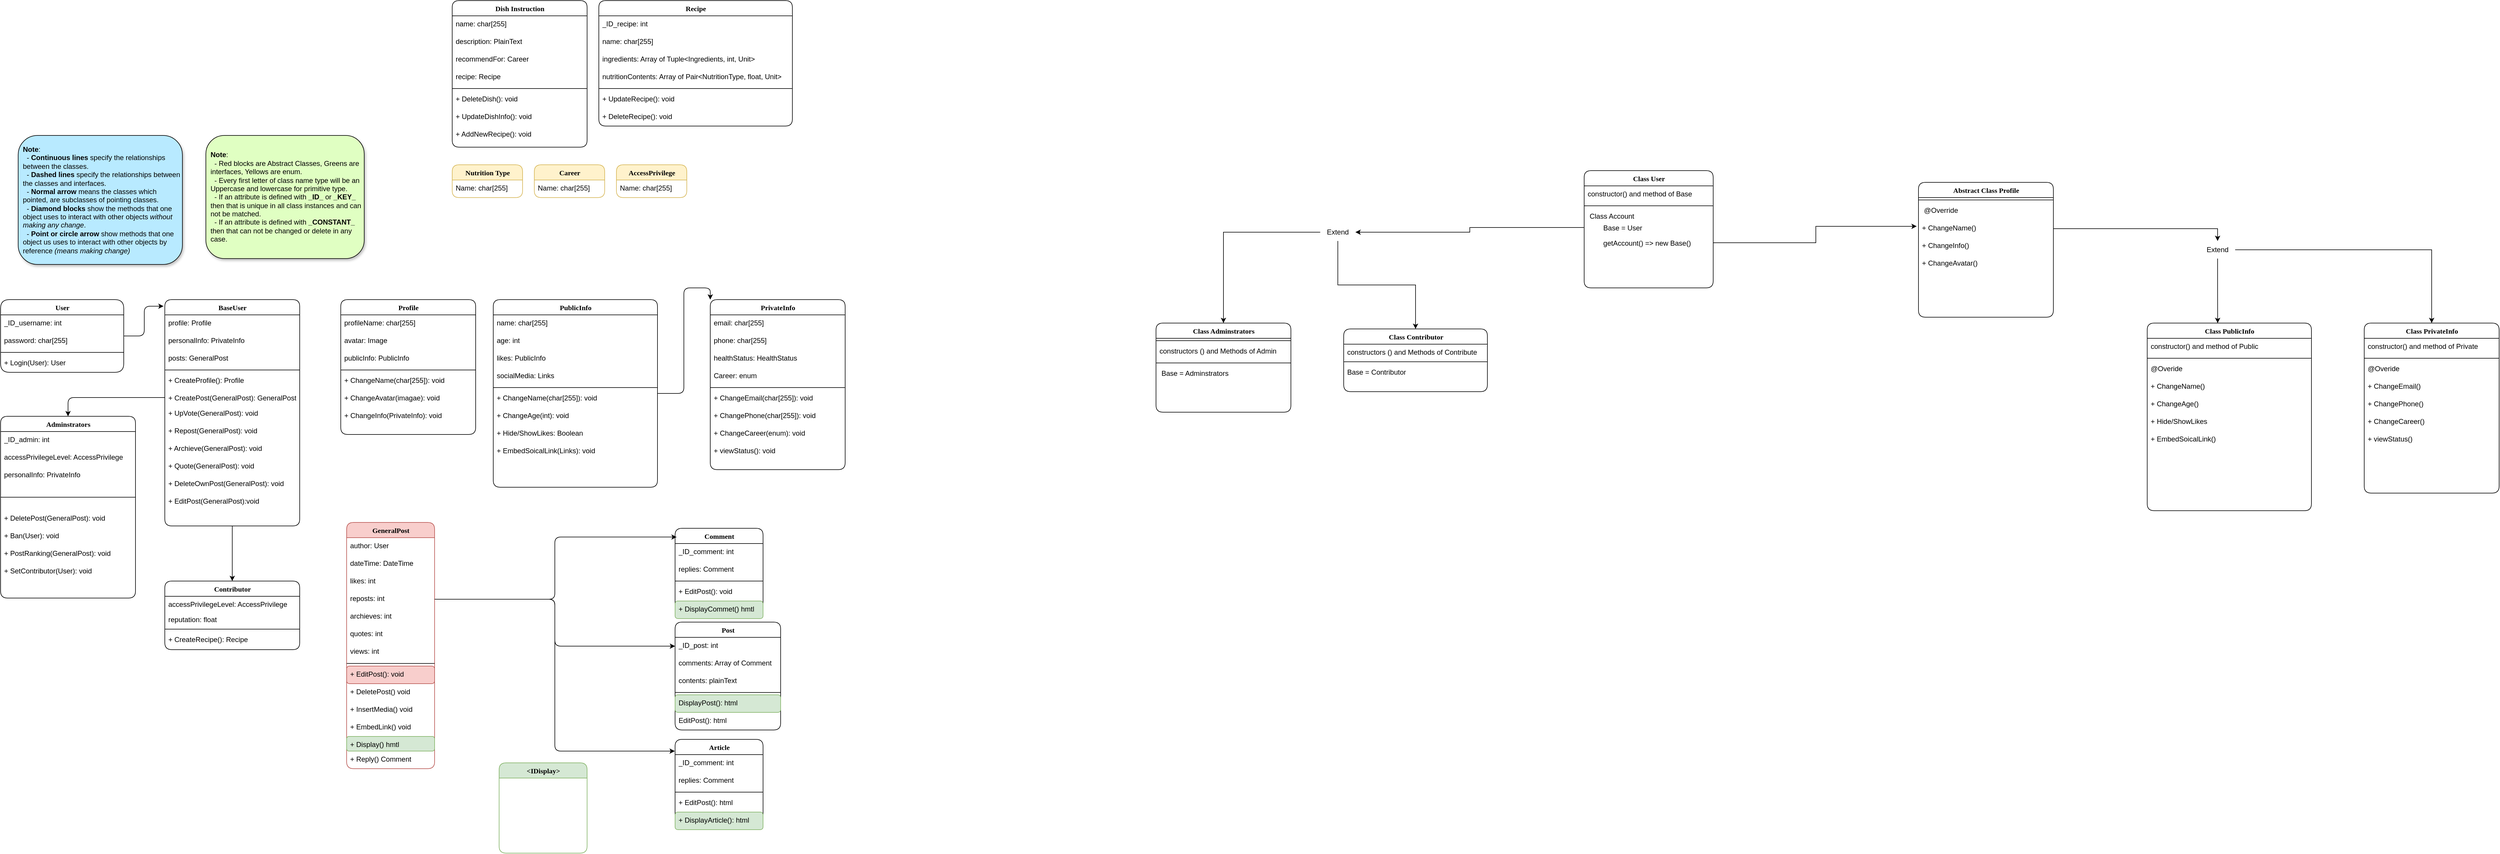 <mxfile version="22.1.18" type="github" pages="2">
  <diagram name="Page-1" id="9f46799a-70d6-7492-0946-bef42562c5a5">
    <mxGraphModel dx="2954" dy="2869" grid="1" gridSize="10" guides="1" tooltips="1" connect="1" arrows="1" fold="1" page="1" pageScale="1" pageWidth="1000" pageHeight="700" background="none" math="0" shadow="0">
      <root>
        <mxCell id="0" />
        <mxCell id="1" parent="0" />
        <mxCell id="78961159f06e98e8-17" value="User" style="swimlane;html=1;fontStyle=1;align=center;verticalAlign=top;childLayout=stackLayout;horizontal=1;startSize=26;horizontalStack=0;resizeParent=1;resizeLast=0;collapsible=1;marginBottom=0;swimlaneFillColor=#ffffff;rounded=1;shadow=0;comic=0;labelBackgroundColor=none;strokeWidth=1;fillColor=none;fontFamily=Verdana;fontSize=12;arcSize=19;" parent="1" vertex="1">
          <mxGeometry x="40" y="-370" width="210" height="124" as="geometry">
            <mxRectangle x="70" y="83" width="70" height="30" as="alternateBounds" />
          </mxGeometry>
        </mxCell>
        <mxCell id="78961159f06e98e8-21" value="_ID_username: int" style="text;html=1;strokeColor=none;fillColor=none;align=left;verticalAlign=top;spacingLeft=4;spacingRight=4;whiteSpace=wrap;overflow=hidden;rotatable=0;points=[[0,0.5],[1,0.5]];portConstraint=eastwest;labelBackgroundColor=none;rounded=1;" parent="78961159f06e98e8-17" vertex="1">
          <mxGeometry y="26" width="210" height="30" as="geometry" />
        </mxCell>
        <mxCell id="78961159f06e98e8-23" value="password: char[255]" style="text;html=1;strokeColor=none;fillColor=none;align=left;verticalAlign=top;spacingLeft=4;spacingRight=4;whiteSpace=wrap;overflow=hidden;rotatable=0;points=[[0,0.5],[1,0.5]];portConstraint=eastwest;labelBackgroundColor=none;rounded=1;" parent="78961159f06e98e8-17" vertex="1">
          <mxGeometry y="56" width="210" height="30" as="geometry" />
        </mxCell>
        <mxCell id="78961159f06e98e8-19" value="" style="line;html=1;strokeWidth=1;fillColor=none;align=left;verticalAlign=middle;spacingTop=-1;spacingLeft=3;spacingRight=3;rotatable=0;labelPosition=right;points=[];portConstraint=eastwest;labelBackgroundColor=none;rounded=1;" parent="78961159f06e98e8-17" vertex="1">
          <mxGeometry y="86" width="210" height="8" as="geometry" />
        </mxCell>
        <mxCell id="78961159f06e98e8-20" value="+ Login(User): User" style="text;html=1;strokeColor=none;fillColor=none;align=left;verticalAlign=top;spacingLeft=4;spacingRight=4;whiteSpace=wrap;overflow=hidden;rotatable=0;points=[[0,0.5],[1,0.5]];portConstraint=eastwest;labelBackgroundColor=none;rounded=1;" parent="78961159f06e98e8-17" vertex="1">
          <mxGeometry y="94" width="210" height="30" as="geometry" />
        </mxCell>
        <mxCell id="PtKEEvkuK-J1Ukp3apgT-69" style="edgeStyle=orthogonalEdgeStyle;rounded=1;orthogonalLoop=1;jettySize=auto;html=1;entryX=0.5;entryY=0;entryDx=0;entryDy=0;" parent="1" source="78961159f06e98e8-30" edge="1">
          <mxGeometry relative="1" as="geometry">
            <mxPoint x="435" y="110" as="targetPoint" />
          </mxGeometry>
        </mxCell>
        <mxCell id="78961159f06e98e8-30" value="BaseUser" style="swimlane;html=1;fontStyle=1;align=center;verticalAlign=top;childLayout=stackLayout;horizontal=1;startSize=26;horizontalStack=0;resizeParent=1;resizeLast=0;collapsible=1;marginBottom=0;swimlaneFillColor=#ffffff;rounded=1;shadow=0;comic=0;labelBackgroundColor=none;strokeWidth=1;fillColor=none;fontFamily=Verdana;fontSize=12;" parent="1" vertex="1">
          <mxGeometry x="320" y="-370" width="230" height="386" as="geometry">
            <mxRectangle x="320" y="-370" width="100" height="30" as="alternateBounds" />
          </mxGeometry>
        </mxCell>
        <mxCell id="78961159f06e98e8-31" value="profile: Profile&amp;nbsp;" style="text;html=1;strokeColor=none;fillColor=none;align=left;verticalAlign=top;spacingLeft=4;spacingRight=4;whiteSpace=wrap;overflow=hidden;rotatable=0;points=[[0,0.5],[1,0.5]];portConstraint=eastwest;labelBackgroundColor=none;rounded=1;" parent="78961159f06e98e8-30" vertex="1">
          <mxGeometry y="26" width="230" height="30" as="geometry" />
        </mxCell>
        <mxCell id="78961159f06e98e8-32" value="personalInfo: PrivateInfo" style="text;html=1;strokeColor=none;fillColor=none;align=left;verticalAlign=top;spacingLeft=4;spacingRight=4;whiteSpace=wrap;overflow=hidden;rotatable=0;points=[[0,0.5],[1,0.5]];portConstraint=eastwest;labelBackgroundColor=none;rounded=1;" parent="78961159f06e98e8-30" vertex="1">
          <mxGeometry y="56" width="230" height="30" as="geometry" />
        </mxCell>
        <mxCell id="78961159f06e98e8-42" value="posts: GeneralPost" style="text;html=1;strokeColor=none;fillColor=none;align=left;verticalAlign=top;spacingLeft=4;spacingRight=4;whiteSpace=wrap;overflow=hidden;rotatable=0;points=[[0,0.5],[1,0.5]];portConstraint=eastwest;labelBackgroundColor=none;rounded=1;" parent="78961159f06e98e8-30" vertex="1">
          <mxGeometry y="86" width="230" height="30" as="geometry" />
        </mxCell>
        <mxCell id="78961159f06e98e8-38" value="" style="line;html=1;strokeWidth=1;fillColor=none;align=left;verticalAlign=middle;spacingTop=-1;spacingLeft=3;spacingRight=3;rotatable=0;labelPosition=right;points=[];portConstraint=eastwest;labelBackgroundColor=none;rounded=1;" parent="78961159f06e98e8-30" vertex="1">
          <mxGeometry y="116" width="230" height="8" as="geometry" />
        </mxCell>
        <mxCell id="PtKEEvkuK-J1Ukp3apgT-60" value="+ CreateProfile(): Profile&amp;nbsp;" style="text;html=1;strokeColor=none;fillColor=none;align=left;verticalAlign=top;spacingLeft=4;spacingRight=4;whiteSpace=wrap;overflow=hidden;rotatable=0;points=[[0,0.5],[1,0.5]];portConstraint=eastwest;labelBackgroundColor=none;rounded=1;fontStyle=0" parent="78961159f06e98e8-30" vertex="1">
          <mxGeometry y="124" width="230" height="30" as="geometry" />
        </mxCell>
        <mxCell id="PtKEEvkuK-J1Ukp3apgT-14" value="+ CreatePost(GeneralPost): GeneralPost" style="text;html=1;strokeColor=none;fillColor=none;align=left;verticalAlign=top;spacingLeft=4;spacingRight=4;whiteSpace=wrap;overflow=hidden;rotatable=0;points=[[0,0.5],[1,0.5]];portConstraint=eastwest;labelBackgroundColor=none;rounded=1;" parent="78961159f06e98e8-30" vertex="1">
          <mxGeometry y="154" width="230" height="26" as="geometry" />
        </mxCell>
        <mxCell id="PtKEEvkuK-J1Ukp3apgT-27" value="+ UpVote(GeneralPost): void&amp;nbsp;" style="text;html=1;strokeColor=none;fillColor=none;align=left;verticalAlign=top;spacingLeft=4;spacingRight=4;whiteSpace=wrap;overflow=hidden;rotatable=0;points=[[0,0.5],[1,0.5]];portConstraint=eastwest;labelBackgroundColor=none;rounded=1;" parent="78961159f06e98e8-30" vertex="1">
          <mxGeometry y="180" width="230" height="30" as="geometry" />
        </mxCell>
        <mxCell id="PtKEEvkuK-J1Ukp3apgT-30" value="+ Repost(GeneralPost): void&amp;nbsp;" style="text;html=1;strokeColor=none;fillColor=none;align=left;verticalAlign=top;spacingLeft=4;spacingRight=4;whiteSpace=wrap;overflow=hidden;rotatable=0;points=[[0,0.5],[1,0.5]];portConstraint=eastwest;labelBackgroundColor=none;rounded=1;" parent="78961159f06e98e8-30" vertex="1">
          <mxGeometry y="210" width="230" height="30" as="geometry" />
        </mxCell>
        <mxCell id="PtKEEvkuK-J1Ukp3apgT-28" value="+ Archieve(GeneralPost): void&amp;nbsp;" style="text;html=1;strokeColor=none;fillColor=none;align=left;verticalAlign=top;spacingLeft=4;spacingRight=4;whiteSpace=wrap;overflow=hidden;rotatable=0;points=[[0,0.5],[1,0.5]];portConstraint=eastwest;labelBackgroundColor=none;rounded=1;fontStyle=0" parent="78961159f06e98e8-30" vertex="1">
          <mxGeometry y="240" width="230" height="30" as="geometry" />
        </mxCell>
        <mxCell id="PtKEEvkuK-J1Ukp3apgT-41" value="+ Quote(GeneralPost): void&amp;nbsp;" style="text;html=1;strokeColor=none;fillColor=none;align=left;verticalAlign=top;spacingLeft=4;spacingRight=4;whiteSpace=wrap;overflow=hidden;rotatable=0;points=[[0,0.5],[1,0.5]];portConstraint=eastwest;labelBackgroundColor=none;rounded=1;fontStyle=0" parent="78961159f06e98e8-30" vertex="1">
          <mxGeometry y="270" width="230" height="30" as="geometry" />
        </mxCell>
        <mxCell id="PtKEEvkuK-J1Ukp3apgT-83" value="+ DeleteOwnPost(GeneralPost): void&amp;nbsp;" style="text;html=1;strokeColor=none;fillColor=none;align=left;verticalAlign=top;spacingLeft=4;spacingRight=4;whiteSpace=wrap;overflow=hidden;rotatable=0;points=[[0,0.5],[1,0.5]];portConstraint=eastwest;labelBackgroundColor=none;rounded=1;fontStyle=0" parent="78961159f06e98e8-30" vertex="1">
          <mxGeometry y="300" width="230" height="30" as="geometry" />
        </mxCell>
        <mxCell id="W8Eo2KiSVNG3GYRRurKq-4" value="+ EditPost(GeneralPost):void" style="text;html=1;strokeColor=none;fillColor=none;align=left;verticalAlign=top;spacingLeft=4;spacingRight=4;whiteSpace=wrap;overflow=hidden;rotatable=0;points=[[0,0.5],[1,0.5]];portConstraint=eastwest;labelBackgroundColor=none;rounded=1;" parent="78961159f06e98e8-30" vertex="1">
          <mxGeometry y="330" width="230" height="26" as="geometry" />
        </mxCell>
        <mxCell id="78961159f06e98e8-43" value="GeneralPost" style="swimlane;html=1;fontStyle=1;align=center;verticalAlign=top;childLayout=stackLayout;horizontal=1;startSize=26;horizontalStack=0;resizeParent=1;resizeLast=0;collapsible=1;marginBottom=0;swimlaneFillColor=#ffffff;rounded=1;shadow=0;comic=0;labelBackgroundColor=none;strokeWidth=1;fillColor=#f8cecc;fontFamily=Verdana;fontSize=12;strokeColor=#b85450;" parent="1" vertex="1">
          <mxGeometry x="630" y="10" width="150" height="420" as="geometry" />
        </mxCell>
        <mxCell id="PtKEEvkuK-J1Ukp3apgT-18" value="author: User" style="text;html=1;strokeColor=none;fillColor=none;align=left;verticalAlign=top;spacingLeft=4;spacingRight=4;whiteSpace=wrap;overflow=hidden;rotatable=0;points=[[0,0.5],[1,0.5]];portConstraint=eastwest;labelBackgroundColor=none;rounded=1;" parent="78961159f06e98e8-43" vertex="1">
          <mxGeometry y="26" width="150" height="30" as="geometry" />
        </mxCell>
        <mxCell id="78961159f06e98e8-44" value="dateTime: DateTime&amp;nbsp;" style="text;html=1;strokeColor=none;fillColor=none;align=left;verticalAlign=top;spacingLeft=4;spacingRight=4;whiteSpace=wrap;overflow=hidden;rotatable=0;points=[[0,0.5],[1,0.5]];portConstraint=eastwest;labelBackgroundColor=none;rounded=1;" parent="78961159f06e98e8-43" vertex="1">
          <mxGeometry y="56" width="150" height="30" as="geometry" />
        </mxCell>
        <mxCell id="78961159f06e98e8-45" value="likes: int&amp;nbsp;" style="text;html=1;strokeColor=none;fillColor=none;align=left;verticalAlign=top;spacingLeft=4;spacingRight=4;whiteSpace=wrap;overflow=hidden;rotatable=0;points=[[0,0.5],[1,0.5]];portConstraint=eastwest;labelBackgroundColor=none;rounded=1;" parent="78961159f06e98e8-43" vertex="1">
          <mxGeometry y="86" width="150" height="30" as="geometry" />
        </mxCell>
        <mxCell id="78961159f06e98e8-49" value="reposts: int&amp;nbsp;" style="text;html=1;strokeColor=none;fillColor=none;align=left;verticalAlign=top;spacingLeft=4;spacingRight=4;whiteSpace=wrap;overflow=hidden;rotatable=0;points=[[0,0.5],[1,0.5]];portConstraint=eastwest;labelBackgroundColor=none;rounded=1;" parent="78961159f06e98e8-43" vertex="1">
          <mxGeometry y="116" width="150" height="30" as="geometry" />
        </mxCell>
        <mxCell id="78961159f06e98e8-50" value="archieves: int&amp;nbsp;" style="text;html=1;strokeColor=none;fillColor=none;align=left;verticalAlign=top;spacingLeft=4;spacingRight=4;whiteSpace=wrap;overflow=hidden;rotatable=0;points=[[0,0.5],[1,0.5]];portConstraint=eastwest;labelBackgroundColor=none;rounded=1;" parent="78961159f06e98e8-43" vertex="1">
          <mxGeometry y="146" width="150" height="30" as="geometry" />
        </mxCell>
        <mxCell id="PtKEEvkuK-J1Ukp3apgT-43" value="quotes: int&amp;nbsp;" style="text;html=1;strokeColor=none;fillColor=none;align=left;verticalAlign=top;spacingLeft=4;spacingRight=4;whiteSpace=wrap;overflow=hidden;rotatable=0;points=[[0,0.5],[1,0.5]];portConstraint=eastwest;labelBackgroundColor=none;rounded=1;" parent="78961159f06e98e8-43" vertex="1">
          <mxGeometry y="176" width="150" height="30" as="geometry" />
        </mxCell>
        <mxCell id="PtKEEvkuK-J1Ukp3apgT-19" value="views: int&amp;nbsp;" style="text;html=1;strokeColor=none;fillColor=none;align=left;verticalAlign=top;spacingLeft=4;spacingRight=4;whiteSpace=wrap;overflow=hidden;rotatable=0;points=[[0,0.5],[1,0.5]];portConstraint=eastwest;labelBackgroundColor=none;rounded=1;" parent="78961159f06e98e8-43" vertex="1">
          <mxGeometry y="206" width="150" height="30" as="geometry" />
        </mxCell>
        <mxCell id="78961159f06e98e8-51" value="" style="line;html=1;strokeWidth=1;fillColor=none;align=left;verticalAlign=middle;spacingTop=-1;spacingLeft=3;spacingRight=3;rotatable=0;labelPosition=right;points=[];portConstraint=eastwest;labelBackgroundColor=none;rounded=1;" parent="78961159f06e98e8-43" vertex="1">
          <mxGeometry y="236" width="150" height="9" as="geometry" />
        </mxCell>
        <mxCell id="78961159f06e98e8-52" value="+ EditPost(): void" style="text;html=1;strokeColor=#b85450;fillColor=#f8cecc;align=left;verticalAlign=top;spacingLeft=4;spacingRight=4;whiteSpace=wrap;overflow=hidden;rotatable=0;points=[[0,0.5],[1,0.5]];portConstraint=eastwest;labelBackgroundColor=none;rounded=1;" parent="78961159f06e98e8-43" vertex="1">
          <mxGeometry y="245" width="150" height="30" as="geometry" />
        </mxCell>
        <mxCell id="78961159f06e98e8-53" value="+ DeletePost() void" style="text;html=1;align=left;verticalAlign=top;spacingLeft=4;spacingRight=4;whiteSpace=wrap;overflow=hidden;rotatable=0;points=[[0,0.5],[1,0.5]];portConstraint=eastwest;labelBackgroundColor=none;rounded=1;" parent="78961159f06e98e8-43" vertex="1">
          <mxGeometry y="275" width="150" height="30" as="geometry" />
        </mxCell>
        <mxCell id="PtKEEvkuK-J1Ukp3apgT-151" value="+ InsertMedia() void" style="text;html=1;strokeColor=none;fillColor=none;align=left;verticalAlign=top;spacingLeft=4;spacingRight=4;whiteSpace=wrap;overflow=hidden;rotatable=0;points=[[0,0.5],[1,0.5]];portConstraint=eastwest;labelBackgroundColor=none;rounded=1;" parent="78961159f06e98e8-43" vertex="1">
          <mxGeometry y="305" width="150" height="30" as="geometry" />
        </mxCell>
        <mxCell id="PtKEEvkuK-J1Ukp3apgT-152" value="+ EmbedLink() void" style="text;html=1;strokeColor=none;fillColor=none;align=left;verticalAlign=top;spacingLeft=4;spacingRight=4;whiteSpace=wrap;overflow=hidden;rotatable=0;points=[[0,0.5],[1,0.5]];portConstraint=eastwest;labelBackgroundColor=none;rounded=1;" parent="78961159f06e98e8-43" vertex="1">
          <mxGeometry y="335" width="150" height="30" as="geometry" />
        </mxCell>
        <mxCell id="PtKEEvkuK-J1Ukp3apgT-161" value="+ Display() hmtl" style="text;html=1;strokeColor=#82b366;fillColor=#d5e8d4;align=left;verticalAlign=top;spacingLeft=4;spacingRight=4;whiteSpace=wrap;overflow=hidden;rotatable=0;points=[[0,0.5],[1,0.5]];portConstraint=eastwest;labelBackgroundColor=none;rounded=1;" parent="78961159f06e98e8-43" vertex="1">
          <mxGeometry y="365" width="150" height="25" as="geometry" />
        </mxCell>
        <mxCell id="PtKEEvkuK-J1Ukp3apgT-164" value="+ Reply() Comment" style="text;html=1;strokeColor=none;fillColor=none;align=left;verticalAlign=top;spacingLeft=4;spacingRight=4;whiteSpace=wrap;overflow=hidden;rotatable=0;points=[[0,0.5],[1,0.5]];portConstraint=eastwest;labelBackgroundColor=none;rounded=1;" parent="78961159f06e98e8-43" vertex="1">
          <mxGeometry y="390" width="150" height="20" as="geometry" />
        </mxCell>
        <mxCell id="PtKEEvkuK-J1Ukp3apgT-2" value="&lt;b&gt;Note&lt;/b&gt;:&amp;nbsp;&lt;br&gt;&amp;nbsp; - &lt;b&gt;Continuous lines&lt;/b&gt; specify the relationships between the classes.&lt;div&gt;&amp;nbsp; - &lt;b&gt;Dashed lines&lt;/b&gt; specify the relationships between the classes and interfaces.&lt;br&gt;&amp;nbsp; - &lt;b&gt;Normal arrow &lt;/b&gt;means the classes which pointed, are subclasses of pointing classes.&amp;nbsp;&lt;/div&gt;&lt;div&gt;&amp;nbsp; - &lt;b&gt;Diamond blocks&lt;/b&gt; show the methods that one object uses to interact with other objects &lt;i&gt;without making any change&lt;/i&gt;.&lt;/div&gt;&lt;div&gt;&amp;nbsp; - &lt;b&gt;Point or circle arrow&amp;nbsp;&lt;/b&gt;show methods that one object us uses to interact with other objects by reference &lt;i&gt;(means making change)&lt;/i&gt;&lt;/div&gt;" style="rounded=1;html=1;fillColor=#B8EAFF;align=left;labelBackgroundColor=none;whiteSpace=wrap;spacing=3;spacingLeft=5;glass=0;shadow=1;" parent="1" vertex="1">
          <mxGeometry x="70" y="-650" width="280" height="220" as="geometry" />
        </mxCell>
        <mxCell id="PtKEEvkuK-J1Ukp3apgT-7" value="&lt;b&gt;Note&lt;/b&gt;:&amp;nbsp;&lt;br&gt;&amp;nbsp; - Red blocks are Abstract Classes, Greens are interfaces, Yellows are enum.&lt;br&gt;&amp;nbsp; - Every first letter of class name type will be an Uppercase and lowercase for primitive type.&lt;br&gt;&amp;nbsp; - If an attribute is defined with &lt;b&gt;_ID_&amp;nbsp;&lt;/b&gt;or &lt;b&gt;_KEY_ &lt;/b&gt;then that is unique in all class instances and can not be matched.&amp;nbsp;&lt;br&gt;&amp;nbsp; - If an attribute is defined with &lt;b&gt;_CONSTANT_ &lt;/b&gt;then that can not be changed or delete in any case." style="rounded=1;html=1;fillColor=#E0FFC2;align=left;labelBackgroundColor=none;whiteSpace=wrap;spacing=3;spacingLeft=5;glass=0;shadow=1;" parent="1" vertex="1">
          <mxGeometry x="390" y="-650" width="270" height="210" as="geometry" />
        </mxCell>
        <mxCell id="PtKEEvkuK-J1Ukp3apgT-50" value="Profile" style="swimlane;html=1;fontStyle=1;align=center;verticalAlign=top;childLayout=stackLayout;horizontal=1;startSize=26;horizontalStack=0;resizeParent=1;resizeLast=0;collapsible=1;marginBottom=0;swimlaneFillColor=#ffffff;rounded=1;shadow=0;comic=0;labelBackgroundColor=none;strokeWidth=1;fillColor=none;fontFamily=Verdana;fontSize=12;" parent="1" vertex="1">
          <mxGeometry x="620" y="-370" width="230" height="230" as="geometry" />
        </mxCell>
        <mxCell id="PtKEEvkuK-J1Ukp3apgT-51" value="profileName: char[255]&amp;nbsp;" style="text;html=1;strokeColor=none;fillColor=none;align=left;verticalAlign=top;spacingLeft=4;spacingRight=4;whiteSpace=wrap;overflow=hidden;rotatable=0;points=[[0,0.5],[1,0.5]];portConstraint=eastwest;labelBackgroundColor=none;rounded=1;" parent="PtKEEvkuK-J1Ukp3apgT-50" vertex="1">
          <mxGeometry y="26" width="230" height="30" as="geometry" />
        </mxCell>
        <mxCell id="PtKEEvkuK-J1Ukp3apgT-52" value="avatar: Image" style="text;html=1;strokeColor=none;fillColor=none;align=left;verticalAlign=top;spacingLeft=4;spacingRight=4;whiteSpace=wrap;overflow=hidden;rotatable=0;points=[[0,0.5],[1,0.5]];portConstraint=eastwest;labelBackgroundColor=none;rounded=1;" parent="PtKEEvkuK-J1Ukp3apgT-50" vertex="1">
          <mxGeometry y="56" width="230" height="30" as="geometry" />
        </mxCell>
        <mxCell id="PtKEEvkuK-J1Ukp3apgT-67" value="publicInfo: PublicInfo" style="text;html=1;strokeColor=none;fillColor=none;align=left;verticalAlign=top;spacingLeft=4;spacingRight=4;whiteSpace=wrap;overflow=hidden;rotatable=0;points=[[0,0.5],[1,0.5]];portConstraint=eastwest;labelBackgroundColor=none;rounded=1;" parent="PtKEEvkuK-J1Ukp3apgT-50" vertex="1">
          <mxGeometry y="86" width="230" height="30" as="geometry" />
        </mxCell>
        <mxCell id="PtKEEvkuK-J1Ukp3apgT-54" value="" style="line;html=1;strokeWidth=1;fillColor=none;align=left;verticalAlign=middle;spacingTop=-1;spacingLeft=3;spacingRight=3;rotatable=0;labelPosition=right;points=[];portConstraint=eastwest;labelBackgroundColor=none;rounded=1;" parent="PtKEEvkuK-J1Ukp3apgT-50" vertex="1">
          <mxGeometry y="116" width="230" height="8" as="geometry" />
        </mxCell>
        <mxCell id="PtKEEvkuK-J1Ukp3apgT-55" value="+ ChangeName(char[255]): void" style="text;html=1;strokeColor=none;fillColor=none;align=left;verticalAlign=top;spacingLeft=4;spacingRight=4;whiteSpace=wrap;overflow=hidden;rotatable=0;points=[[0,0.5],[1,0.5]];portConstraint=eastwest;labelBackgroundColor=none;rounded=1;" parent="PtKEEvkuK-J1Ukp3apgT-50" vertex="1">
          <mxGeometry y="124" width="230" height="30" as="geometry" />
        </mxCell>
        <mxCell id="PtKEEvkuK-J1Ukp3apgT-56" value="+ ChangeAvatar(imagae): void&amp;nbsp;" style="text;html=1;strokeColor=none;fillColor=none;align=left;verticalAlign=top;spacingLeft=4;spacingRight=4;whiteSpace=wrap;overflow=hidden;rotatable=0;points=[[0,0.5],[1,0.5]];portConstraint=eastwest;labelBackgroundColor=none;rounded=1;" parent="PtKEEvkuK-J1Ukp3apgT-50" vertex="1">
          <mxGeometry y="154" width="230" height="30" as="geometry" />
        </mxCell>
        <mxCell id="PtKEEvkuK-J1Ukp3apgT-93" value="+ ChangeInfo(PrivateInfo): void&amp;nbsp;" style="text;html=1;strokeColor=none;fillColor=none;align=left;verticalAlign=top;spacingLeft=4;spacingRight=4;whiteSpace=wrap;overflow=hidden;rotatable=0;points=[[0,0.5],[1,0.5]];portConstraint=eastwest;labelBackgroundColor=none;rounded=1;" parent="PtKEEvkuK-J1Ukp3apgT-50" vertex="1">
          <mxGeometry y="184" width="230" height="30" as="geometry" />
        </mxCell>
        <mxCell id="PtKEEvkuK-J1Ukp3apgT-68" style="edgeStyle=orthogonalEdgeStyle;rounded=1;orthogonalLoop=1;jettySize=auto;html=1;entryX=-0.009;entryY=0.029;entryDx=0;entryDy=0;entryPerimeter=0;" parent="1" source="78961159f06e98e8-17" target="78961159f06e98e8-30" edge="1">
          <mxGeometry relative="1" as="geometry" />
        </mxCell>
        <mxCell id="PtKEEvkuK-J1Ukp3apgT-71" value="Adminstrators" style="swimlane;html=1;fontStyle=1;align=center;verticalAlign=top;childLayout=stackLayout;horizontal=1;startSize=26;horizontalStack=0;resizeParent=1;resizeLast=0;collapsible=1;marginBottom=0;swimlaneFillColor=#ffffff;rounded=1;shadow=0;comic=0;labelBackgroundColor=none;strokeWidth=1;fillColor=none;fontFamily=Verdana;fontSize=12;" parent="1" vertex="1">
          <mxGeometry x="40" y="-171" width="230" height="310" as="geometry" />
        </mxCell>
        <mxCell id="PtKEEvkuK-J1Ukp3apgT-72" value="_ID_admin: int" style="text;html=1;strokeColor=none;fillColor=none;align=left;verticalAlign=top;spacingLeft=4;spacingRight=4;whiteSpace=wrap;overflow=hidden;rotatable=0;points=[[0,0.5],[1,0.5]];portConstraint=eastwest;labelBackgroundColor=none;rounded=1;" parent="PtKEEvkuK-J1Ukp3apgT-71" vertex="1">
          <mxGeometry y="26" width="230" height="30" as="geometry" />
        </mxCell>
        <mxCell id="PtKEEvkuK-J1Ukp3apgT-73" value="accessPrivilegeLevel: AccessPrivilege" style="text;html=1;strokeColor=none;fillColor=none;align=left;verticalAlign=top;spacingLeft=4;spacingRight=4;whiteSpace=wrap;overflow=hidden;rotatable=0;points=[[0,0.5],[1,0.5]];portConstraint=eastwest;labelBackgroundColor=none;rounded=1;" parent="PtKEEvkuK-J1Ukp3apgT-71" vertex="1">
          <mxGeometry y="56" width="230" height="30" as="geometry" />
        </mxCell>
        <mxCell id="PtKEEvkuK-J1Ukp3apgT-84" value="personalInfo: PrivateInfo" style="text;html=1;strokeColor=none;fillColor=none;align=left;verticalAlign=top;spacingLeft=4;spacingRight=4;whiteSpace=wrap;overflow=hidden;rotatable=0;points=[[0,0.5],[1,0.5]];portConstraint=eastwest;labelBackgroundColor=none;rounded=1;" parent="PtKEEvkuK-J1Ukp3apgT-71" vertex="1">
          <mxGeometry y="86" width="230" height="30" as="geometry" />
        </mxCell>
        <mxCell id="PtKEEvkuK-J1Ukp3apgT-75" value="" style="line;html=1;strokeWidth=1;fillColor=none;align=left;verticalAlign=middle;spacingTop=-1;spacingLeft=3;spacingRight=3;rotatable=0;labelPosition=right;points=[];portConstraint=eastwest;labelBackgroundColor=none;rounded=1;" parent="PtKEEvkuK-J1Ukp3apgT-71" vertex="1">
          <mxGeometry y="116" width="230" height="44" as="geometry" />
        </mxCell>
        <mxCell id="PtKEEvkuK-J1Ukp3apgT-78" value="+ DeletePost(GeneralPost): void" style="text;html=1;strokeColor=none;fillColor=none;align=left;verticalAlign=top;spacingLeft=4;spacingRight=4;whiteSpace=wrap;overflow=hidden;rotatable=0;points=[[0,0.5],[1,0.5]];portConstraint=eastwest;labelBackgroundColor=none;rounded=1;" parent="PtKEEvkuK-J1Ukp3apgT-71" vertex="1">
          <mxGeometry y="160" width="230" height="30" as="geometry" />
        </mxCell>
        <mxCell id="PtKEEvkuK-J1Ukp3apgT-79" value="+ Ban(User): void&amp;nbsp;" style="text;html=1;strokeColor=none;fillColor=none;align=left;verticalAlign=top;spacingLeft=4;spacingRight=4;whiteSpace=wrap;overflow=hidden;rotatable=0;points=[[0,0.5],[1,0.5]];portConstraint=eastwest;labelBackgroundColor=none;rounded=1;" parent="PtKEEvkuK-J1Ukp3apgT-71" vertex="1">
          <mxGeometry y="190" width="230" height="30" as="geometry" />
        </mxCell>
        <mxCell id="W8Eo2KiSVNG3GYRRurKq-9" value="+ PostRanking(GeneralPost): void" style="text;html=1;strokeColor=none;fillColor=none;align=left;verticalAlign=top;spacingLeft=4;spacingRight=4;whiteSpace=wrap;overflow=hidden;rotatable=0;points=[[0,0.5],[1,0.5]];portConstraint=eastwest;labelBackgroundColor=none;rounded=1;" parent="PtKEEvkuK-J1Ukp3apgT-71" vertex="1">
          <mxGeometry y="220" width="230" height="30" as="geometry" />
        </mxCell>
        <mxCell id="BWkIpN7R14qcMGs1ctsh-2" value="+ SetContributor(User): void&amp;nbsp;" style="text;html=1;strokeColor=none;fillColor=none;align=left;verticalAlign=top;spacingLeft=4;spacingRight=4;whiteSpace=wrap;overflow=hidden;rotatable=0;points=[[0,0.5],[1,0.5]];portConstraint=eastwest;labelBackgroundColor=none;rounded=1;" parent="PtKEEvkuK-J1Ukp3apgT-71" vertex="1">
          <mxGeometry y="250" width="230" height="30" as="geometry" />
        </mxCell>
        <mxCell id="PtKEEvkuK-J1Ukp3apgT-82" style="edgeStyle=orthogonalEdgeStyle;rounded=1;orthogonalLoop=1;jettySize=auto;html=1;entryX=0.5;entryY=0;entryDx=0;entryDy=0;" parent="1" source="PtKEEvkuK-J1Ukp3apgT-14" target="PtKEEvkuK-J1Ukp3apgT-71" edge="1">
          <mxGeometry relative="1" as="geometry" />
        </mxCell>
        <mxCell id="PtKEEvkuK-J1Ukp3apgT-86" value="Contributor" style="swimlane;html=1;fontStyle=1;align=center;verticalAlign=top;childLayout=stackLayout;horizontal=1;startSize=26;horizontalStack=0;resizeParent=1;resizeLast=0;collapsible=1;marginBottom=0;swimlaneFillColor=#ffffff;rounded=1;shadow=0;comic=0;labelBackgroundColor=none;strokeWidth=1;fillColor=none;fontFamily=Verdana;fontSize=12;" parent="1" vertex="1">
          <mxGeometry x="320" y="110" width="230" height="117" as="geometry" />
        </mxCell>
        <mxCell id="PtKEEvkuK-J1Ukp3apgT-88" value="accessPrivilegeLevel: AccessPrivilege" style="text;html=1;strokeColor=none;fillColor=none;align=left;verticalAlign=top;spacingLeft=4;spacingRight=4;whiteSpace=wrap;overflow=hidden;rotatable=0;points=[[0,0.5],[1,0.5]];portConstraint=eastwest;labelBackgroundColor=none;rounded=1;" parent="PtKEEvkuK-J1Ukp3apgT-86" vertex="1">
          <mxGeometry y="26" width="230" height="26" as="geometry" />
        </mxCell>
        <mxCell id="PtKEEvkuK-J1Ukp3apgT-89" value="reputation: float" style="text;html=1;strokeColor=none;fillColor=none;align=left;verticalAlign=top;spacingLeft=4;spacingRight=4;whiteSpace=wrap;overflow=hidden;rotatable=0;points=[[0,0.5],[1,0.5]];portConstraint=eastwest;labelBackgroundColor=none;rounded=1;" parent="PtKEEvkuK-J1Ukp3apgT-86" vertex="1">
          <mxGeometry y="52" width="230" height="26" as="geometry" />
        </mxCell>
        <mxCell id="PtKEEvkuK-J1Ukp3apgT-90" value="" style="line;html=1;strokeWidth=1;fillColor=none;align=left;verticalAlign=middle;spacingTop=-1;spacingLeft=3;spacingRight=3;rotatable=0;labelPosition=right;points=[];portConstraint=eastwest;labelBackgroundColor=none;rounded=1;" parent="PtKEEvkuK-J1Ukp3apgT-86" vertex="1">
          <mxGeometry y="78" width="230" height="8" as="geometry" />
        </mxCell>
        <mxCell id="PtKEEvkuK-J1Ukp3apgT-91" value="+ CreateRecipe(): Recipe" style="text;html=1;strokeColor=none;fillColor=none;align=left;verticalAlign=top;spacingLeft=4;spacingRight=4;whiteSpace=wrap;overflow=hidden;rotatable=0;points=[[0,0.5],[1,0.5]];portConstraint=eastwest;labelBackgroundColor=none;rounded=1;" parent="PtKEEvkuK-J1Ukp3apgT-86" vertex="1">
          <mxGeometry y="86" width="230" height="26" as="geometry" />
        </mxCell>
        <mxCell id="PtKEEvkuK-J1Ukp3apgT-115" style="edgeStyle=orthogonalEdgeStyle;rounded=1;orthogonalLoop=1;jettySize=auto;html=1;entryX=0;entryY=0;entryDx=0;entryDy=0;" parent="1" source="PtKEEvkuK-J1Ukp3apgT-94" target="PtKEEvkuK-J1Ukp3apgT-105" edge="1">
          <mxGeometry relative="1" as="geometry" />
        </mxCell>
        <mxCell id="PtKEEvkuK-J1Ukp3apgT-94" value="PublicInfo" style="swimlane;html=1;fontStyle=1;align=center;verticalAlign=top;childLayout=stackLayout;horizontal=1;startSize=26;horizontalStack=0;resizeParent=1;resizeLast=0;collapsible=1;marginBottom=0;swimlaneFillColor=#ffffff;rounded=1;shadow=0;comic=0;labelBackgroundColor=none;strokeWidth=1;fillColor=none;fontFamily=Verdana;fontSize=12;" parent="1" vertex="1">
          <mxGeometry x="880" y="-370" width="280" height="320" as="geometry" />
        </mxCell>
        <mxCell id="PtKEEvkuK-J1Ukp3apgT-95" value="name: char[255]&amp;nbsp;" style="text;html=1;strokeColor=none;fillColor=none;align=left;verticalAlign=top;spacingLeft=4;spacingRight=4;whiteSpace=wrap;overflow=hidden;rotatable=0;points=[[0,0.5],[1,0.5]];portConstraint=eastwest;labelBackgroundColor=none;rounded=1;" parent="PtKEEvkuK-J1Ukp3apgT-94" vertex="1">
          <mxGeometry y="26" width="280" height="30" as="geometry" />
        </mxCell>
        <mxCell id="PtKEEvkuK-J1Ukp3apgT-96" value="age: int" style="text;html=1;strokeColor=none;fillColor=none;align=left;verticalAlign=top;spacingLeft=4;spacingRight=4;whiteSpace=wrap;overflow=hidden;rotatable=0;points=[[0,0.5],[1,0.5]];portConstraint=eastwest;labelBackgroundColor=none;rounded=1;" parent="PtKEEvkuK-J1Ukp3apgT-94" vertex="1">
          <mxGeometry y="56" width="280" height="30" as="geometry" />
        </mxCell>
        <mxCell id="PtKEEvkuK-J1Ukp3apgT-97" value="likes: PublicInfo" style="text;html=1;strokeColor=none;fillColor=none;align=left;verticalAlign=top;spacingLeft=4;spacingRight=4;whiteSpace=wrap;overflow=hidden;rotatable=0;points=[[0,0.5],[1,0.5]];portConstraint=eastwest;labelBackgroundColor=none;rounded=1;" parent="PtKEEvkuK-J1Ukp3apgT-94" vertex="1">
          <mxGeometry y="86" width="280" height="30" as="geometry" />
        </mxCell>
        <mxCell id="PtKEEvkuK-J1Ukp3apgT-103" value="socialMedia: Links" style="text;html=1;strokeColor=none;fillColor=none;align=left;verticalAlign=top;spacingLeft=4;spacingRight=4;whiteSpace=wrap;overflow=hidden;rotatable=0;points=[[0,0.5],[1,0.5]];portConstraint=eastwest;labelBackgroundColor=none;rounded=1;" parent="PtKEEvkuK-J1Ukp3apgT-94" vertex="1">
          <mxGeometry y="116" width="280" height="30" as="geometry" />
        </mxCell>
        <mxCell id="PtKEEvkuK-J1Ukp3apgT-98" value="" style="line;html=1;strokeWidth=1;fillColor=none;align=left;verticalAlign=middle;spacingTop=-1;spacingLeft=3;spacingRight=3;rotatable=0;labelPosition=right;points=[];portConstraint=eastwest;labelBackgroundColor=none;rounded=1;" parent="PtKEEvkuK-J1Ukp3apgT-94" vertex="1">
          <mxGeometry y="146" width="280" height="8" as="geometry" />
        </mxCell>
        <mxCell id="PtKEEvkuK-J1Ukp3apgT-99" value="+ ChangeName(char[255]): void" style="text;html=1;strokeColor=none;fillColor=none;align=left;verticalAlign=top;spacingLeft=4;spacingRight=4;whiteSpace=wrap;overflow=hidden;rotatable=0;points=[[0,0.5],[1,0.5]];portConstraint=eastwest;labelBackgroundColor=none;rounded=1;" parent="PtKEEvkuK-J1Ukp3apgT-94" vertex="1">
          <mxGeometry y="154" width="280" height="30" as="geometry" />
        </mxCell>
        <mxCell id="PtKEEvkuK-J1Ukp3apgT-100" value="+ ChangeAge(int): void&amp;nbsp;" style="text;html=1;strokeColor=none;fillColor=none;align=left;verticalAlign=top;spacingLeft=4;spacingRight=4;whiteSpace=wrap;overflow=hidden;rotatable=0;points=[[0,0.5],[1,0.5]];portConstraint=eastwest;labelBackgroundColor=none;rounded=1;" parent="PtKEEvkuK-J1Ukp3apgT-94" vertex="1">
          <mxGeometry y="184" width="280" height="30" as="geometry" />
        </mxCell>
        <mxCell id="PtKEEvkuK-J1Ukp3apgT-101" value="+ Hide/ShowLikes: Boolean&amp;nbsp;" style="text;html=1;strokeColor=none;fillColor=none;align=left;verticalAlign=top;spacingLeft=4;spacingRight=4;whiteSpace=wrap;overflow=hidden;rotatable=0;points=[[0,0.5],[1,0.5]];portConstraint=eastwest;labelBackgroundColor=none;rounded=1;" parent="PtKEEvkuK-J1Ukp3apgT-94" vertex="1">
          <mxGeometry y="214" width="280" height="30" as="geometry" />
        </mxCell>
        <mxCell id="PtKEEvkuK-J1Ukp3apgT-104" value="+ EmbedSoicalLink(Links): void&amp;nbsp;" style="text;html=1;strokeColor=none;fillColor=none;align=left;verticalAlign=top;spacingLeft=4;spacingRight=4;whiteSpace=wrap;overflow=hidden;rotatable=0;points=[[0,0.5],[1,0.5]];portConstraint=eastwest;labelBackgroundColor=none;rounded=1;" parent="PtKEEvkuK-J1Ukp3apgT-94" vertex="1">
          <mxGeometry y="244" width="280" height="30" as="geometry" />
        </mxCell>
        <mxCell id="PtKEEvkuK-J1Ukp3apgT-105" value="PrivateInfo" style="swimlane;html=1;fontStyle=1;align=center;verticalAlign=top;childLayout=stackLayout;horizontal=1;startSize=26;horizontalStack=0;resizeParent=1;resizeLast=0;collapsible=1;marginBottom=0;swimlaneFillColor=#ffffff;rounded=1;shadow=0;comic=0;labelBackgroundColor=none;strokeWidth=1;fillColor=none;fontFamily=Verdana;fontSize=12;" parent="1" vertex="1">
          <mxGeometry x="1250" y="-370" width="230" height="290" as="geometry" />
        </mxCell>
        <mxCell id="PtKEEvkuK-J1Ukp3apgT-106" value="email: char[255]&amp;nbsp;" style="text;html=1;strokeColor=none;fillColor=none;align=left;verticalAlign=top;spacingLeft=4;spacingRight=4;whiteSpace=wrap;overflow=hidden;rotatable=0;points=[[0,0.5],[1,0.5]];portConstraint=eastwest;labelBackgroundColor=none;rounded=1;" parent="PtKEEvkuK-J1Ukp3apgT-105" vertex="1">
          <mxGeometry y="26" width="230" height="30" as="geometry" />
        </mxCell>
        <mxCell id="PtKEEvkuK-J1Ukp3apgT-107" value="phone: char[255]" style="text;html=1;strokeColor=none;fillColor=none;align=left;verticalAlign=top;spacingLeft=4;spacingRight=4;whiteSpace=wrap;overflow=hidden;rotatable=0;points=[[0,0.5],[1,0.5]];portConstraint=eastwest;labelBackgroundColor=none;rounded=1;" parent="PtKEEvkuK-J1Ukp3apgT-105" vertex="1">
          <mxGeometry y="56" width="230" height="30" as="geometry" />
        </mxCell>
        <mxCell id="PtKEEvkuK-J1Ukp3apgT-108" value="healthStatus: HealthStatus" style="text;html=1;strokeColor=none;fillColor=none;align=left;verticalAlign=top;spacingLeft=4;spacingRight=4;whiteSpace=wrap;overflow=hidden;rotatable=0;points=[[0,0.5],[1,0.5]];portConstraint=eastwest;labelBackgroundColor=none;rounded=1;" parent="PtKEEvkuK-J1Ukp3apgT-105" vertex="1">
          <mxGeometry y="86" width="230" height="30" as="geometry" />
        </mxCell>
        <mxCell id="PtKEEvkuK-J1Ukp3apgT-109" value="Career: enum" style="text;html=1;strokeColor=none;fillColor=none;align=left;verticalAlign=top;spacingLeft=4;spacingRight=4;whiteSpace=wrap;overflow=hidden;rotatable=0;points=[[0,0.5],[1,0.5]];portConstraint=eastwest;labelBackgroundColor=none;rounded=1;" parent="PtKEEvkuK-J1Ukp3apgT-105" vertex="1">
          <mxGeometry y="116" width="230" height="30" as="geometry" />
        </mxCell>
        <mxCell id="PtKEEvkuK-J1Ukp3apgT-110" value="" style="line;html=1;strokeWidth=1;fillColor=none;align=left;verticalAlign=middle;spacingTop=-1;spacingLeft=3;spacingRight=3;rotatable=0;labelPosition=right;points=[];portConstraint=eastwest;labelBackgroundColor=none;rounded=1;" parent="PtKEEvkuK-J1Ukp3apgT-105" vertex="1">
          <mxGeometry y="146" width="230" height="8" as="geometry" />
        </mxCell>
        <mxCell id="PtKEEvkuK-J1Ukp3apgT-111" value="+ ChangeEmail(char[255]): void" style="text;html=1;strokeColor=none;fillColor=none;align=left;verticalAlign=top;spacingLeft=4;spacingRight=4;whiteSpace=wrap;overflow=hidden;rotatable=0;points=[[0,0.5],[1,0.5]];portConstraint=eastwest;labelBackgroundColor=none;rounded=1;" parent="PtKEEvkuK-J1Ukp3apgT-105" vertex="1">
          <mxGeometry y="154" width="230" height="30" as="geometry" />
        </mxCell>
        <mxCell id="PtKEEvkuK-J1Ukp3apgT-112" value="+ ChangePhone(char[255]): void&amp;nbsp;" style="text;html=1;strokeColor=none;fillColor=none;align=left;verticalAlign=top;spacingLeft=4;spacingRight=4;whiteSpace=wrap;overflow=hidden;rotatable=0;points=[[0,0.5],[1,0.5]];portConstraint=eastwest;labelBackgroundColor=none;rounded=1;" parent="PtKEEvkuK-J1Ukp3apgT-105" vertex="1">
          <mxGeometry y="184" width="230" height="30" as="geometry" />
        </mxCell>
        <mxCell id="PtKEEvkuK-J1Ukp3apgT-113" value="+ ChangeCareer(enum): void&amp;nbsp;" style="text;html=1;strokeColor=none;fillColor=none;align=left;verticalAlign=top;spacingLeft=4;spacingRight=4;whiteSpace=wrap;overflow=hidden;rotatable=0;points=[[0,0.5],[1,0.5]];portConstraint=eastwest;labelBackgroundColor=none;rounded=1;" parent="PtKEEvkuK-J1Ukp3apgT-105" vertex="1">
          <mxGeometry y="214" width="230" height="30" as="geometry" />
        </mxCell>
        <mxCell id="PtKEEvkuK-J1Ukp3apgT-114" value="+ viewStatus(): void" style="text;html=1;strokeColor=none;fillColor=none;align=left;verticalAlign=top;spacingLeft=4;spacingRight=4;whiteSpace=wrap;overflow=hidden;rotatable=0;points=[[0,0.5],[1,0.5]];portConstraint=eastwest;labelBackgroundColor=none;rounded=1;" parent="PtKEEvkuK-J1Ukp3apgT-105" vertex="1">
          <mxGeometry y="244" width="230" height="30" as="geometry" />
        </mxCell>
        <mxCell id="PtKEEvkuK-J1Ukp3apgT-128" value="Comment" style="swimlane;html=1;fontStyle=1;align=center;verticalAlign=top;childLayout=stackLayout;horizontal=1;startSize=26;horizontalStack=0;resizeParent=1;resizeLast=0;collapsible=1;marginBottom=0;swimlaneFillColor=#ffffff;rounded=1;shadow=0;comic=0;labelBackgroundColor=none;strokeWidth=1;fontFamily=Verdana;fontSize=12;" parent="1" vertex="1">
          <mxGeometry x="1190" y="20" width="150" height="154" as="geometry" />
        </mxCell>
        <mxCell id="PtKEEvkuK-J1Ukp3apgT-142" value="_ID_comment: int" style="text;html=1;strokeColor=none;fillColor=none;align=left;verticalAlign=top;spacingLeft=4;spacingRight=4;whiteSpace=wrap;overflow=hidden;rotatable=0;points=[[0,0.5],[1,0.5]];portConstraint=eastwest;labelBackgroundColor=none;rounded=1;" parent="PtKEEvkuK-J1Ukp3apgT-128" vertex="1">
          <mxGeometry y="26" width="150" height="30" as="geometry" />
        </mxCell>
        <mxCell id="PtKEEvkuK-J1Ukp3apgT-134" value="replies: Comment" style="text;html=1;strokeColor=none;fillColor=none;align=left;verticalAlign=top;spacingLeft=4;spacingRight=4;whiteSpace=wrap;overflow=hidden;rotatable=0;points=[[0,0.5],[1,0.5]];portConstraint=eastwest;labelBackgroundColor=none;rounded=1;" parent="PtKEEvkuK-J1Ukp3apgT-128" vertex="1">
          <mxGeometry y="56" width="150" height="30" as="geometry" />
        </mxCell>
        <mxCell id="PtKEEvkuK-J1Ukp3apgT-135" value="" style="line;html=1;strokeWidth=1;fillColor=none;align=left;verticalAlign=middle;spacingTop=-1;spacingLeft=3;spacingRight=3;rotatable=0;labelPosition=right;points=[];portConstraint=eastwest;labelBackgroundColor=none;rounded=1;" parent="PtKEEvkuK-J1Ukp3apgT-128" vertex="1">
          <mxGeometry y="86" width="150" height="8" as="geometry" />
        </mxCell>
        <mxCell id="PtKEEvkuK-J1Ukp3apgT-136" value="+ EditPost(): void" style="text;html=1;strokeColor=none;fillColor=none;align=left;verticalAlign=top;spacingLeft=4;spacingRight=4;whiteSpace=wrap;overflow=hidden;rotatable=0;points=[[0,0.5],[1,0.5]];portConstraint=eastwest;labelBackgroundColor=none;rounded=1;" parent="PtKEEvkuK-J1Ukp3apgT-128" vertex="1">
          <mxGeometry y="94" width="150" height="30" as="geometry" />
        </mxCell>
        <mxCell id="PtKEEvkuK-J1Ukp3apgT-159" value="+ DisplayCommet() hmtl" style="text;html=1;strokeColor=#82b366;fillColor=#d5e8d4;align=left;verticalAlign=top;spacingLeft=4;spacingRight=4;whiteSpace=wrap;overflow=hidden;rotatable=0;points=[[0,0.5],[1,0.5]];portConstraint=eastwest;labelBackgroundColor=none;rounded=1;" parent="PtKEEvkuK-J1Ukp3apgT-128" vertex="1">
          <mxGeometry y="124" width="150" height="30" as="geometry" />
        </mxCell>
        <mxCell id="PtKEEvkuK-J1Ukp3apgT-143" style="edgeStyle=orthogonalEdgeStyle;rounded=1;orthogonalLoop=1;jettySize=auto;html=1;entryX=0.018;entryY=0.097;entryDx=0;entryDy=0;entryPerimeter=0;" parent="1" source="78961159f06e98e8-49" target="PtKEEvkuK-J1Ukp3apgT-128" edge="1">
          <mxGeometry relative="1" as="geometry" />
        </mxCell>
        <mxCell id="PtKEEvkuK-J1Ukp3apgT-145" value="Post" style="swimlane;html=1;fontStyle=1;align=center;verticalAlign=top;childLayout=stackLayout;horizontal=1;startSize=26;horizontalStack=0;resizeParent=1;resizeLast=0;collapsible=1;marginBottom=0;swimlaneFillColor=#ffffff;rounded=1;shadow=0;comic=0;labelBackgroundColor=none;strokeWidth=1;fontFamily=Verdana;fontSize=12;" parent="1" vertex="1">
          <mxGeometry x="1190" y="180" width="180" height="184" as="geometry" />
        </mxCell>
        <mxCell id="PtKEEvkuK-J1Ukp3apgT-146" value="_ID_post: int" style="text;html=1;strokeColor=none;fillColor=none;align=left;verticalAlign=top;spacingLeft=4;spacingRight=4;whiteSpace=wrap;overflow=hidden;rotatable=0;points=[[0,0.5],[1,0.5]];portConstraint=eastwest;labelBackgroundColor=none;rounded=1;" parent="PtKEEvkuK-J1Ukp3apgT-145" vertex="1">
          <mxGeometry y="26" width="180" height="30" as="geometry" />
        </mxCell>
        <mxCell id="PtKEEvkuK-J1Ukp3apgT-147" value="comments: Array of Comment" style="text;html=1;strokeColor=none;fillColor=none;align=left;verticalAlign=top;spacingLeft=4;spacingRight=4;whiteSpace=wrap;overflow=hidden;rotatable=0;points=[[0,0.5],[1,0.5]];portConstraint=eastwest;labelBackgroundColor=none;rounded=1;" parent="PtKEEvkuK-J1Ukp3apgT-145" vertex="1">
          <mxGeometry y="56" width="180" height="30" as="geometry" />
        </mxCell>
        <mxCell id="PtKEEvkuK-J1Ukp3apgT-160" value="contents: plainText" style="text;html=1;strokeColor=none;fillColor=none;align=left;verticalAlign=top;spacingLeft=4;spacingRight=4;whiteSpace=wrap;overflow=hidden;rotatable=0;points=[[0,0.5],[1,0.5]];portConstraint=eastwest;labelBackgroundColor=none;rounded=1;" parent="PtKEEvkuK-J1Ukp3apgT-145" vertex="1">
          <mxGeometry y="86" width="180" height="30" as="geometry" />
        </mxCell>
        <mxCell id="PtKEEvkuK-J1Ukp3apgT-167" value="" style="line;html=1;strokeWidth=1;fillColor=none;align=left;verticalAlign=middle;spacingTop=-1;spacingLeft=3;spacingRight=3;rotatable=0;labelPosition=right;points=[];portConstraint=eastwest;labelBackgroundColor=none;rounded=1;" parent="PtKEEvkuK-J1Ukp3apgT-145" vertex="1">
          <mxGeometry y="116" width="180" height="8" as="geometry" />
        </mxCell>
        <mxCell id="PtKEEvkuK-J1Ukp3apgT-168" value="DisplayPost(): html" style="text;html=1;strokeColor=#82b366;fillColor=#d5e8d4;align=left;verticalAlign=top;spacingLeft=4;spacingRight=4;whiteSpace=wrap;overflow=hidden;rotatable=0;points=[[0,0.5],[1,0.5]];portConstraint=eastwest;labelBackgroundColor=none;rounded=1;" parent="PtKEEvkuK-J1Ukp3apgT-145" vertex="1">
          <mxGeometry y="124" width="180" height="30" as="geometry" />
        </mxCell>
        <mxCell id="PtKEEvkuK-J1Ukp3apgT-172" value="EditPost(): html" style="text;html=1;strokeColor=none;fillColor=none;align=left;verticalAlign=top;spacingLeft=4;spacingRight=4;whiteSpace=wrap;overflow=hidden;rotatable=0;points=[[0,0.5],[1,0.5]];portConstraint=eastwest;labelBackgroundColor=none;rounded=1;" parent="PtKEEvkuK-J1Ukp3apgT-145" vertex="1">
          <mxGeometry y="154" width="180" height="30" as="geometry" />
        </mxCell>
        <mxCell id="PtKEEvkuK-J1Ukp3apgT-153" style="edgeStyle=orthogonalEdgeStyle;rounded=1;orthogonalLoop=1;jettySize=auto;html=1;entryX=0;entryY=0.5;entryDx=0;entryDy=0;" parent="1" source="78961159f06e98e8-49" target="PtKEEvkuK-J1Ukp3apgT-146" edge="1">
          <mxGeometry relative="1" as="geometry" />
        </mxCell>
        <mxCell id="PtKEEvkuK-J1Ukp3apgT-154" value="Article" style="swimlane;html=1;fontStyle=1;align=center;verticalAlign=top;childLayout=stackLayout;horizontal=1;startSize=26;horizontalStack=0;resizeParent=1;resizeLast=0;collapsible=1;marginBottom=0;swimlaneFillColor=#ffffff;rounded=1;shadow=0;comic=0;labelBackgroundColor=none;strokeWidth=1;fontFamily=Verdana;fontSize=12;" parent="1" vertex="1">
          <mxGeometry x="1190" y="380" width="150" height="154" as="geometry" />
        </mxCell>
        <mxCell id="PtKEEvkuK-J1Ukp3apgT-155" value="_ID_comment: int" style="text;html=1;strokeColor=none;fillColor=none;align=left;verticalAlign=top;spacingLeft=4;spacingRight=4;whiteSpace=wrap;overflow=hidden;rotatable=0;points=[[0,0.5],[1,0.5]];portConstraint=eastwest;labelBackgroundColor=none;rounded=1;" parent="PtKEEvkuK-J1Ukp3apgT-154" vertex="1">
          <mxGeometry y="26" width="150" height="30" as="geometry" />
        </mxCell>
        <mxCell id="PtKEEvkuK-J1Ukp3apgT-156" value="replies: Comment" style="text;html=1;strokeColor=none;fillColor=none;align=left;verticalAlign=top;spacingLeft=4;spacingRight=4;whiteSpace=wrap;overflow=hidden;rotatable=0;points=[[0,0.5],[1,0.5]];portConstraint=eastwest;labelBackgroundColor=none;rounded=1;" parent="PtKEEvkuK-J1Ukp3apgT-154" vertex="1">
          <mxGeometry y="56" width="150" height="30" as="geometry" />
        </mxCell>
        <mxCell id="PtKEEvkuK-J1Ukp3apgT-157" value="" style="line;html=1;strokeWidth=1;fillColor=none;align=left;verticalAlign=middle;spacingTop=-1;spacingLeft=3;spacingRight=3;rotatable=0;labelPosition=right;points=[];portConstraint=eastwest;labelBackgroundColor=none;rounded=1;" parent="PtKEEvkuK-J1Ukp3apgT-154" vertex="1">
          <mxGeometry y="86" width="150" height="8" as="geometry" />
        </mxCell>
        <mxCell id="PtKEEvkuK-J1Ukp3apgT-158" value="+ EditPost(): html" style="text;html=1;strokeColor=none;fillColor=none;align=left;verticalAlign=top;spacingLeft=4;spacingRight=4;whiteSpace=wrap;overflow=hidden;rotatable=0;points=[[0,0.5],[1,0.5]];portConstraint=eastwest;labelBackgroundColor=none;rounded=1;" parent="PtKEEvkuK-J1Ukp3apgT-154" vertex="1">
          <mxGeometry y="94" width="150" height="30" as="geometry" />
        </mxCell>
        <mxCell id="PtKEEvkuK-J1Ukp3apgT-171" value="+ DisplayArticle(): html" style="text;html=1;strokeColor=#82b366;fillColor=#d5e8d4;align=left;verticalAlign=top;spacingLeft=4;spacingRight=4;whiteSpace=wrap;overflow=hidden;rotatable=0;points=[[0,0.5],[1,0.5]];portConstraint=eastwest;labelBackgroundColor=none;rounded=1;" parent="PtKEEvkuK-J1Ukp3apgT-154" vertex="1">
          <mxGeometry y="124" width="150" height="30" as="geometry" />
        </mxCell>
        <mxCell id="PtKEEvkuK-J1Ukp3apgT-163" style="edgeStyle=orthogonalEdgeStyle;rounded=1;orthogonalLoop=1;jettySize=auto;html=1;exitX=1;exitY=0.5;exitDx=0;exitDy=0;entryX=-0.003;entryY=0.13;entryDx=0;entryDy=0;entryPerimeter=0;" parent="1" source="78961159f06e98e8-49" target="PtKEEvkuK-J1Ukp3apgT-154" edge="1">
          <mxGeometry relative="1" as="geometry" />
        </mxCell>
        <mxCell id="PtKEEvkuK-J1Ukp3apgT-173" value="&amp;lt;IDisplay&amp;gt;" style="swimlane;html=1;fontStyle=1;align=center;verticalAlign=top;childLayout=stackLayout;horizontal=1;startSize=26;horizontalStack=0;resizeParent=1;resizeLast=0;collapsible=1;marginBottom=0;swimlaneFillColor=#ffffff;rounded=1;shadow=0;comic=0;labelBackgroundColor=none;strokeWidth=1;fontFamily=Verdana;fontSize=12;fillColor=#d5e8d4;strokeColor=#82b366;" parent="1" vertex="1">
          <mxGeometry x="890" y="420" width="150" height="154" as="geometry" />
        </mxCell>
        <mxCell id="PtKEEvkuK-J1Ukp3apgT-179" value="Dish Instruction" style="swimlane;html=1;fontStyle=1;align=center;verticalAlign=top;childLayout=stackLayout;horizontal=1;startSize=26;horizontalStack=0;resizeParent=1;resizeLast=0;collapsible=1;marginBottom=0;swimlaneFillColor=#ffffff;rounded=1;shadow=0;comic=0;labelBackgroundColor=none;strokeWidth=1;fillColor=none;fontFamily=Verdana;fontSize=12;" parent="1" vertex="1">
          <mxGeometry x="810" y="-880" width="230" height="250" as="geometry" />
        </mxCell>
        <mxCell id="PtKEEvkuK-J1Ukp3apgT-180" value="name: char[255]&amp;nbsp;" style="text;html=1;strokeColor=none;fillColor=none;align=left;verticalAlign=top;spacingLeft=4;spacingRight=4;whiteSpace=wrap;overflow=hidden;rotatable=0;points=[[0,0.5],[1,0.5]];portConstraint=eastwest;labelBackgroundColor=none;rounded=1;" parent="PtKEEvkuK-J1Ukp3apgT-179" vertex="1">
          <mxGeometry y="26" width="230" height="30" as="geometry" />
        </mxCell>
        <mxCell id="PtKEEvkuK-J1Ukp3apgT-181" value="description: PlainText" style="text;html=1;strokeColor=none;fillColor=none;align=left;verticalAlign=top;spacingLeft=4;spacingRight=4;whiteSpace=wrap;overflow=hidden;rotatable=0;points=[[0,0.5],[1,0.5]];portConstraint=eastwest;labelBackgroundColor=none;rounded=1;" parent="PtKEEvkuK-J1Ukp3apgT-179" vertex="1">
          <mxGeometry y="56" width="230" height="30" as="geometry" />
        </mxCell>
        <mxCell id="PtKEEvkuK-J1Ukp3apgT-183" value="recommendFor: Career" style="text;html=1;strokeColor=none;fillColor=none;align=left;verticalAlign=top;spacingLeft=4;spacingRight=4;whiteSpace=wrap;overflow=hidden;rotatable=0;points=[[0,0.5],[1,0.5]];portConstraint=eastwest;labelBackgroundColor=none;rounded=1;" parent="PtKEEvkuK-J1Ukp3apgT-179" vertex="1">
          <mxGeometry y="86" width="230" height="30" as="geometry" />
        </mxCell>
        <mxCell id="PtKEEvkuK-J1Ukp3apgT-190" value="recipe: Recipe" style="text;html=1;strokeColor=none;fillColor=none;align=left;verticalAlign=top;spacingLeft=4;spacingRight=4;whiteSpace=wrap;overflow=hidden;rotatable=0;points=[[0,0.5],[1,0.5]];portConstraint=eastwest;labelBackgroundColor=none;rounded=1;" parent="PtKEEvkuK-J1Ukp3apgT-179" vertex="1">
          <mxGeometry y="116" width="230" height="30" as="geometry" />
        </mxCell>
        <mxCell id="PtKEEvkuK-J1Ukp3apgT-184" value="" style="line;html=1;strokeWidth=1;fillColor=none;align=left;verticalAlign=middle;spacingTop=-1;spacingLeft=3;spacingRight=3;rotatable=0;labelPosition=right;points=[];portConstraint=eastwest;labelBackgroundColor=none;rounded=1;" parent="PtKEEvkuK-J1Ukp3apgT-179" vertex="1">
          <mxGeometry y="146" width="230" height="8" as="geometry" />
        </mxCell>
        <mxCell id="PtKEEvkuK-J1Ukp3apgT-189" value="+ DeleteDish(): void" style="text;html=1;strokeColor=none;fillColor=none;align=left;verticalAlign=top;spacingLeft=4;spacingRight=4;whiteSpace=wrap;overflow=hidden;rotatable=0;points=[[0,0.5],[1,0.5]];portConstraint=eastwest;labelBackgroundColor=none;rounded=1;" parent="PtKEEvkuK-J1Ukp3apgT-179" vertex="1">
          <mxGeometry y="154" width="230" height="30" as="geometry" />
        </mxCell>
        <mxCell id="PtKEEvkuK-J1Ukp3apgT-192" value="+ UpdateDishInfo(): void" style="text;html=1;strokeColor=none;fillColor=none;align=left;verticalAlign=top;spacingLeft=4;spacingRight=4;whiteSpace=wrap;overflow=hidden;rotatable=0;points=[[0,0.5],[1,0.5]];portConstraint=eastwest;labelBackgroundColor=none;rounded=1;" parent="PtKEEvkuK-J1Ukp3apgT-179" vertex="1">
          <mxGeometry y="184" width="230" height="30" as="geometry" />
        </mxCell>
        <mxCell id="PtKEEvkuK-J1Ukp3apgT-213" value="+ AddNewRecipe(): void" style="text;html=1;strokeColor=none;fillColor=none;align=left;verticalAlign=top;spacingLeft=4;spacingRight=4;whiteSpace=wrap;overflow=hidden;rotatable=0;points=[[0,0.5],[1,0.5]];portConstraint=eastwest;labelBackgroundColor=none;rounded=1;" parent="PtKEEvkuK-J1Ukp3apgT-179" vertex="1">
          <mxGeometry y="214" width="230" height="30" as="geometry" />
        </mxCell>
        <mxCell id="PtKEEvkuK-J1Ukp3apgT-203" value="Recipe" style="swimlane;html=1;fontStyle=1;align=center;verticalAlign=top;childLayout=stackLayout;horizontal=1;startSize=26;horizontalStack=0;resizeParent=1;resizeLast=0;collapsible=1;marginBottom=0;swimlaneFillColor=#ffffff;rounded=1;shadow=0;comic=0;labelBackgroundColor=none;strokeWidth=1;fillColor=none;fontFamily=Verdana;fontSize=12;" parent="1" vertex="1">
          <mxGeometry x="1060" y="-880" width="330" height="214" as="geometry" />
        </mxCell>
        <mxCell id="PtKEEvkuK-J1Ukp3apgT-204" value="_ID_recipe: int&amp;nbsp;" style="text;html=1;strokeColor=none;fillColor=none;align=left;verticalAlign=top;spacingLeft=4;spacingRight=4;whiteSpace=wrap;overflow=hidden;rotatable=0;points=[[0,0.5],[1,0.5]];portConstraint=eastwest;labelBackgroundColor=none;rounded=1;" parent="PtKEEvkuK-J1Ukp3apgT-203" vertex="1">
          <mxGeometry y="26" width="330" height="30" as="geometry" />
        </mxCell>
        <mxCell id="PtKEEvkuK-J1Ukp3apgT-205" value="name: char[255]" style="text;html=1;strokeColor=none;fillColor=none;align=left;verticalAlign=top;spacingLeft=4;spacingRight=4;whiteSpace=wrap;overflow=hidden;rotatable=0;points=[[0,0.5],[1,0.5]];portConstraint=eastwest;labelBackgroundColor=none;rounded=1;" parent="PtKEEvkuK-J1Ukp3apgT-203" vertex="1">
          <mxGeometry y="56" width="330" height="30" as="geometry" />
        </mxCell>
        <mxCell id="PtKEEvkuK-J1Ukp3apgT-207" value="ingredients: Array of Tuple&amp;lt;Ingredients, int, Unit&amp;gt;" style="text;html=1;strokeColor=none;fillColor=none;align=left;verticalAlign=top;spacingLeft=4;spacingRight=4;whiteSpace=wrap;overflow=hidden;rotatable=0;points=[[0,0.5],[1,0.5]];portConstraint=eastwest;labelBackgroundColor=none;rounded=1;" parent="PtKEEvkuK-J1Ukp3apgT-203" vertex="1">
          <mxGeometry y="86" width="330" height="30" as="geometry" />
        </mxCell>
        <mxCell id="PtKEEvkuK-J1Ukp3apgT-208" value="nutritionContents: Array of Pair&amp;lt;NutritionType, float, Unit&amp;gt;" style="text;html=1;strokeColor=none;fillColor=none;align=left;verticalAlign=top;spacingLeft=4;spacingRight=4;whiteSpace=wrap;overflow=hidden;rotatable=0;points=[[0,0.5],[1,0.5]];portConstraint=eastwest;labelBackgroundColor=none;rounded=1;" parent="PtKEEvkuK-J1Ukp3apgT-203" vertex="1">
          <mxGeometry y="116" width="330" height="30" as="geometry" />
        </mxCell>
        <mxCell id="PtKEEvkuK-J1Ukp3apgT-209" value="" style="line;html=1;strokeWidth=1;fillColor=none;align=left;verticalAlign=middle;spacingTop=-1;spacingLeft=3;spacingRight=3;rotatable=0;labelPosition=right;points=[];portConstraint=eastwest;labelBackgroundColor=none;rounded=1;" parent="PtKEEvkuK-J1Ukp3apgT-203" vertex="1">
          <mxGeometry y="146" width="330" height="8" as="geometry" />
        </mxCell>
        <mxCell id="PtKEEvkuK-J1Ukp3apgT-210" value="+ UpdateRecipe(): void" style="text;html=1;strokeColor=none;fillColor=none;align=left;verticalAlign=top;spacingLeft=4;spacingRight=4;whiteSpace=wrap;overflow=hidden;rotatable=0;points=[[0,0.5],[1,0.5]];portConstraint=eastwest;labelBackgroundColor=none;rounded=1;" parent="PtKEEvkuK-J1Ukp3apgT-203" vertex="1">
          <mxGeometry y="154" width="330" height="30" as="geometry" />
        </mxCell>
        <mxCell id="PtKEEvkuK-J1Ukp3apgT-211" value="+ DeleteRecipe(): void" style="text;html=1;strokeColor=none;fillColor=none;align=left;verticalAlign=top;spacingLeft=4;spacingRight=4;whiteSpace=wrap;overflow=hidden;rotatable=0;points=[[0,0.5],[1,0.5]];portConstraint=eastwest;labelBackgroundColor=none;rounded=1;" parent="PtKEEvkuK-J1Ukp3apgT-203" vertex="1">
          <mxGeometry y="184" width="330" height="30" as="geometry" />
        </mxCell>
        <mxCell id="PtKEEvkuK-J1Ukp3apgT-216" value="Nutrition Type" style="swimlane;html=1;fontStyle=1;align=center;verticalAlign=top;childLayout=stackLayout;horizontal=1;startSize=26;horizontalStack=0;resizeParent=1;resizeLast=0;collapsible=1;marginBottom=0;swimlaneFillColor=#ffffff;rounded=1;shadow=0;comic=0;labelBackgroundColor=none;strokeWidth=1;fillColor=#fff2cc;fontFamily=Verdana;fontSize=12;strokeColor=#d6b656;" parent="1" vertex="1">
          <mxGeometry x="810" y="-600" width="120" height="56" as="geometry" />
        </mxCell>
        <mxCell id="PtKEEvkuK-J1Ukp3apgT-217" value="Name: char[255]" style="text;html=1;strokeColor=none;fillColor=none;align=left;verticalAlign=top;spacingLeft=4;spacingRight=4;whiteSpace=wrap;overflow=hidden;rotatable=0;points=[[0,0.5],[1,0.5]];portConstraint=eastwest;labelBackgroundColor=none;rounded=1;" parent="PtKEEvkuK-J1Ukp3apgT-216" vertex="1">
          <mxGeometry y="26" width="120" height="30" as="geometry" />
        </mxCell>
        <mxCell id="PtKEEvkuK-J1Ukp3apgT-224" value="Career" style="swimlane;html=1;fontStyle=1;align=center;verticalAlign=top;childLayout=stackLayout;horizontal=1;startSize=26;horizontalStack=0;resizeParent=1;resizeLast=0;collapsible=1;marginBottom=0;swimlaneFillColor=#ffffff;rounded=1;shadow=0;comic=0;labelBackgroundColor=none;strokeWidth=1;fillColor=#fff2cc;fontFamily=Verdana;fontSize=12;strokeColor=#d6b656;" parent="1" vertex="1">
          <mxGeometry x="950" y="-600" width="120" height="56" as="geometry" />
        </mxCell>
        <mxCell id="PtKEEvkuK-J1Ukp3apgT-225" value="Name: char[255]" style="text;html=1;strokeColor=none;fillColor=none;align=left;verticalAlign=top;spacingLeft=4;spacingRight=4;whiteSpace=wrap;overflow=hidden;rotatable=0;points=[[0,0.5],[1,0.5]];portConstraint=eastwest;labelBackgroundColor=none;rounded=1;" parent="PtKEEvkuK-J1Ukp3apgT-224" vertex="1">
          <mxGeometry y="26" width="120" height="30" as="geometry" />
        </mxCell>
        <mxCell id="PtKEEvkuK-J1Ukp3apgT-226" value="AccessPrivilege" style="swimlane;html=1;fontStyle=1;align=center;verticalAlign=top;childLayout=stackLayout;horizontal=1;startSize=26;horizontalStack=0;resizeParent=1;resizeLast=0;collapsible=1;marginBottom=0;swimlaneFillColor=#ffffff;rounded=1;shadow=0;comic=0;labelBackgroundColor=none;strokeWidth=1;fillColor=#fff2cc;fontFamily=Verdana;fontSize=12;strokeColor=#d6b656;" parent="1" vertex="1">
          <mxGeometry x="1090" y="-600" width="120" height="56" as="geometry" />
        </mxCell>
        <mxCell id="PtKEEvkuK-J1Ukp3apgT-227" value="Name: char[255]" style="text;html=1;strokeColor=none;fillColor=none;align=left;verticalAlign=top;spacingLeft=4;spacingRight=4;whiteSpace=wrap;overflow=hidden;rotatable=0;points=[[0,0.5],[1,0.5]];portConstraint=eastwest;labelBackgroundColor=none;rounded=1;" parent="PtKEEvkuK-J1Ukp3apgT-226" vertex="1">
          <mxGeometry y="26" width="120" height="30" as="geometry" />
        </mxCell>
        <mxCell id="zwi8t1_dCsi18zxZeRpf-1" value="Abstract Class Profile" style="swimlane;html=1;fontStyle=1;align=center;verticalAlign=top;childLayout=stackLayout;horizontal=1;startSize=26;horizontalStack=0;resizeParent=1;resizeLast=0;collapsible=1;marginBottom=0;swimlaneFillColor=#ffffff;rounded=1;shadow=0;comic=0;labelBackgroundColor=none;strokeWidth=1;fillColor=none;fontFamily=Verdana;fontSize=12;" vertex="1" parent="1">
          <mxGeometry x="3310" y="-570" width="230" height="230" as="geometry" />
        </mxCell>
        <mxCell id="zwi8t1_dCsi18zxZeRpf-2" value="" style="line;html=1;strokeWidth=1;fillColor=none;align=left;verticalAlign=middle;spacingTop=-1;spacingLeft=3;spacingRight=3;rotatable=0;labelPosition=right;points=[];portConstraint=eastwest;labelBackgroundColor=none;rounded=1;" vertex="1" parent="zwi8t1_dCsi18zxZeRpf-1">
          <mxGeometry y="26" width="230" height="8" as="geometry" />
        </mxCell>
        <mxCell id="zwi8t1_dCsi18zxZeRpf-3" value="&amp;nbsp;@Override" style="text;html=1;strokeColor=none;fillColor=none;align=left;verticalAlign=top;spacingLeft=4;spacingRight=4;whiteSpace=wrap;overflow=hidden;rotatable=0;points=[[0,0.5],[1,0.5]];portConstraint=eastwest;labelBackgroundColor=none;rounded=1;" vertex="1" parent="zwi8t1_dCsi18zxZeRpf-1">
          <mxGeometry y="34" width="230" height="30" as="geometry" />
        </mxCell>
        <mxCell id="zwi8t1_dCsi18zxZeRpf-4" value="+ ChangeName()" style="text;html=1;strokeColor=none;fillColor=none;align=left;verticalAlign=top;spacingLeft=4;spacingRight=4;whiteSpace=wrap;overflow=hidden;rotatable=0;points=[[0,0.5],[1,0.5]];portConstraint=eastwest;labelBackgroundColor=none;rounded=1;" vertex="1" parent="zwi8t1_dCsi18zxZeRpf-1">
          <mxGeometry y="64" width="230" height="30" as="geometry" />
        </mxCell>
        <mxCell id="zwi8t1_dCsi18zxZeRpf-5" value="+ ChangeInfo()" style="text;html=1;strokeColor=none;fillColor=none;align=left;verticalAlign=top;spacingLeft=4;spacingRight=4;whiteSpace=wrap;overflow=hidden;rotatable=0;points=[[0,0.5],[1,0.5]];portConstraint=eastwest;labelBackgroundColor=none;rounded=1;" vertex="1" parent="zwi8t1_dCsi18zxZeRpf-1">
          <mxGeometry y="94" width="230" height="30" as="geometry" />
        </mxCell>
        <mxCell id="zwi8t1_dCsi18zxZeRpf-6" value="+ ChangeAvatar()" style="text;html=1;strokeColor=none;fillColor=none;align=left;verticalAlign=top;spacingLeft=4;spacingRight=4;whiteSpace=wrap;overflow=hidden;rotatable=0;points=[[0,0.5],[1,0.5]];portConstraint=eastwest;labelBackgroundColor=none;rounded=1;" vertex="1" parent="zwi8t1_dCsi18zxZeRpf-1">
          <mxGeometry y="124" width="230" height="30" as="geometry" />
        </mxCell>
        <mxCell id="zwi8t1_dCsi18zxZeRpf-7" value="Class User" style="swimlane;html=1;fontStyle=1;align=center;verticalAlign=top;childLayout=stackLayout;horizontal=1;startSize=26;horizontalStack=0;resizeParent=1;resizeLast=0;collapsible=1;marginBottom=0;swimlaneFillColor=#ffffff;rounded=1;shadow=0;comic=0;labelBackgroundColor=none;strokeWidth=1;fillColor=none;fontFamily=Verdana;fontSize=12;points=[[0,0,0,0,0],[0,0.25,0,0,0],[0,0.5,0,0,0],[0,0.75,0,0,0],[0,1,0,0,0],[0.25,0,0,0,0],[0.25,1,0,0,0],[0.5,0,0,0,0],[0.5,1,0,0,0],[0.75,0,0,0,0],[0.75,1,0,0,0],[1,0,0,0,0],[1,0.25,0,0,0],[1,0.5,0,0,0],[1,0.75,0,0,0],[1,1,0,0,0]];" vertex="1" parent="1">
          <mxGeometry x="2740" y="-590" width="220" height="200" as="geometry">
            <mxRectangle x="320" y="-370" width="100" height="30" as="alternateBounds" />
          </mxGeometry>
        </mxCell>
        <mxCell id="zwi8t1_dCsi18zxZeRpf-8" value="constructor() and method of Base" style="text;html=1;strokeColor=none;fillColor=none;align=left;verticalAlign=top;spacingLeft=4;spacingRight=4;whiteSpace=wrap;overflow=hidden;rotatable=0;points=[[0,0.5],[1,0.5]];portConstraint=eastwest;labelBackgroundColor=none;rounded=1;" vertex="1" parent="zwi8t1_dCsi18zxZeRpf-7">
          <mxGeometry y="26" width="220" height="30" as="geometry" />
        </mxCell>
        <mxCell id="zwi8t1_dCsi18zxZeRpf-9" value="" style="line;html=1;strokeWidth=1;fillColor=none;align=left;verticalAlign=middle;spacingTop=-1;spacingLeft=3;spacingRight=3;rotatable=0;labelPosition=right;points=[];portConstraint=eastwest;labelBackgroundColor=none;rounded=1;" vertex="1" parent="zwi8t1_dCsi18zxZeRpf-7">
          <mxGeometry y="56" width="220" height="8" as="geometry" />
        </mxCell>
        <mxCell id="zwi8t1_dCsi18zxZeRpf-10" value="&lt;div&gt;&amp;nbsp;Class Account&lt;/div&gt;&lt;div&gt;&lt;br&gt;&lt;/div&gt;&lt;div&gt;&lt;span style=&quot;white-space: pre;&quot;&gt;&#x9;&lt;/span&gt;Origin = User;&lt;/div&gt;&lt;div&gt;&lt;br&gt;&lt;/div&gt;" style="text;html=1;strokeColor=none;fillColor=none;align=left;verticalAlign=top;spacingLeft=4;spacingRight=4;whiteSpace=wrap;overflow=hidden;rotatable=0;points=[[0,0.5],[1,0.5]];portConstraint=eastwest;labelBackgroundColor=none;rounded=1;" vertex="1" parent="zwi8t1_dCsi18zxZeRpf-7">
          <mxGeometry y="64" width="220" height="20" as="geometry" />
        </mxCell>
        <mxCell id="zwi8t1_dCsi18zxZeRpf-11" value="&lt;div&gt;&lt;span style=&quot;white-space: pre;&quot;&gt;&#x9;Base&lt;/span&gt; = User&lt;/div&gt;&lt;div&gt;&lt;br&gt;&lt;/div&gt;&lt;div&gt;&lt;br&gt;&lt;/div&gt;" style="text;html=1;strokeColor=none;fillColor=none;align=left;verticalAlign=top;spacingLeft=4;spacingRight=4;whiteSpace=wrap;overflow=hidden;rotatable=0;points=[[0,0.5],[1,0.5]];portConstraint=eastwest;labelBackgroundColor=none;rounded=1;" vertex="1" parent="zwi8t1_dCsi18zxZeRpf-7">
          <mxGeometry y="84" width="220" height="26" as="geometry" />
        </mxCell>
        <mxCell id="zwi8t1_dCsi18zxZeRpf-12" value="&lt;div&gt;&lt;span style=&quot;white-space: pre;&quot;&gt;&#x9;getAccount() =&amp;gt; new Base()&lt;/span&gt;&lt;/div&gt;&lt;div&gt;&lt;span style=&quot;white-space: pre;&quot;&gt;&lt;br&gt;&lt;/span&gt;&lt;/div&gt;&lt;div&gt;&lt;br&gt;&lt;/div&gt;&lt;div&gt;&lt;br&gt;&lt;/div&gt;" style="text;html=1;strokeColor=none;fillColor=none;align=left;verticalAlign=top;spacingLeft=4;spacingRight=4;whiteSpace=wrap;overflow=hidden;rotatable=0;points=[[0,0.5],[1,0.5]];portConstraint=eastwest;labelBackgroundColor=none;rounded=1;" vertex="1" parent="zwi8t1_dCsi18zxZeRpf-7">
          <mxGeometry y="110" width="220" height="26" as="geometry" />
        </mxCell>
        <mxCell id="zwi8t1_dCsi18zxZeRpf-13" value="Class Adminstrators" style="swimlane;html=1;fontStyle=1;align=center;verticalAlign=top;childLayout=stackLayout;horizontal=1;startSize=26;horizontalStack=0;resizeParent=1;resizeLast=0;collapsible=1;marginBottom=0;swimlaneFillColor=#ffffff;rounded=1;shadow=0;comic=0;labelBackgroundColor=none;strokeWidth=1;fillColor=none;fontFamily=Verdana;fontSize=12;rotation=0;" vertex="1" parent="1">
          <mxGeometry x="2010" y="-330" width="230" height="152" as="geometry" />
        </mxCell>
        <mxCell id="zwi8t1_dCsi18zxZeRpf-14" value="" style="line;html=1;strokeWidth=1;fillColor=none;align=left;verticalAlign=middle;spacingTop=-1;spacingLeft=3;spacingRight=3;rotatable=0;labelPosition=right;points=[];portConstraint=eastwest;labelBackgroundColor=none;rounded=1;rotation=0;" vertex="1" parent="zwi8t1_dCsi18zxZeRpf-13">
          <mxGeometry y="26" width="230" height="8" as="geometry" />
        </mxCell>
        <mxCell id="zwi8t1_dCsi18zxZeRpf-15" value="constructors () and Methods of Admin" style="text;html=1;strokeColor=none;fillColor=none;align=left;verticalAlign=top;spacingLeft=4;spacingRight=4;whiteSpace=wrap;overflow=hidden;rotatable=0;points=[[0,0.5],[1,0.5]];portConstraint=eastwest;labelBackgroundColor=none;rounded=1;rotation=0;" vertex="1" parent="zwi8t1_dCsi18zxZeRpf-13">
          <mxGeometry y="34" width="230" height="30" as="geometry" />
        </mxCell>
        <mxCell id="zwi8t1_dCsi18zxZeRpf-16" value="" style="line;html=1;strokeWidth=1;fillColor=none;align=left;verticalAlign=middle;spacingTop=-1;spacingLeft=3;spacingRight=3;rotatable=0;labelPosition=right;points=[];portConstraint=eastwest;labelBackgroundColor=none;rounded=1;" vertex="1" parent="zwi8t1_dCsi18zxZeRpf-13">
          <mxGeometry y="64" width="230" height="8" as="geometry" />
        </mxCell>
        <mxCell id="zwi8t1_dCsi18zxZeRpf-17" value="&amp;nbsp;Base = Adminstrators" style="text;html=1;strokeColor=none;fillColor=none;align=left;verticalAlign=top;spacingLeft=4;spacingRight=4;whiteSpace=wrap;overflow=hidden;rotatable=0;points=[[0,0.5],[1,0.5]];portConstraint=eastwest;labelBackgroundColor=none;rounded=1;rotation=0;" vertex="1" parent="zwi8t1_dCsi18zxZeRpf-13">
          <mxGeometry y="72" width="230" height="30" as="geometry" />
        </mxCell>
        <mxCell id="zwi8t1_dCsi18zxZeRpf-18" style="edgeStyle=orthogonalEdgeStyle;rounded=0;orthogonalLoop=1;jettySize=auto;html=1;" edge="1" parent="1" source="zwi8t1_dCsi18zxZeRpf-20" target="zwi8t1_dCsi18zxZeRpf-21">
          <mxGeometry relative="1" as="geometry" />
        </mxCell>
        <mxCell id="zwi8t1_dCsi18zxZeRpf-19" style="edgeStyle=orthogonalEdgeStyle;rounded=0;orthogonalLoop=1;jettySize=auto;html=1;entryX=0.5;entryY=0;entryDx=0;entryDy=0;" edge="1" parent="1" source="zwi8t1_dCsi18zxZeRpf-20" target="zwi8t1_dCsi18zxZeRpf-13">
          <mxGeometry relative="1" as="geometry" />
        </mxCell>
        <mxCell id="zwi8t1_dCsi18zxZeRpf-20" value="Extend" style="text;strokeColor=none;align=center;fillColor=none;html=1;verticalAlign=middle;whiteSpace=wrap;rounded=0;" vertex="1" parent="1">
          <mxGeometry x="2290" y="-500" width="60" height="30" as="geometry" />
        </mxCell>
        <mxCell id="zwi8t1_dCsi18zxZeRpf-21" value="Class Contributor" style="swimlane;html=1;fontStyle=1;align=center;verticalAlign=top;childLayout=stackLayout;horizontal=1;startSize=26;horizontalStack=0;resizeParent=1;resizeLast=0;collapsible=1;marginBottom=0;swimlaneFillColor=#ffffff;rounded=1;shadow=0;comic=0;labelBackgroundColor=none;strokeWidth=1;fillColor=none;fontFamily=Verdana;fontSize=12;" vertex="1" parent="1">
          <mxGeometry x="2330" y="-320" width="245" height="107" as="geometry" />
        </mxCell>
        <mxCell id="zwi8t1_dCsi18zxZeRpf-22" value="constructors () and Methods of Contribute" style="text;html=1;strokeColor=none;fillColor=none;align=left;verticalAlign=top;spacingLeft=4;spacingRight=4;whiteSpace=wrap;overflow=hidden;rotatable=0;points=[[0,0.5],[1,0.5]];portConstraint=eastwest;labelBackgroundColor=none;rounded=1;" vertex="1" parent="zwi8t1_dCsi18zxZeRpf-21">
          <mxGeometry y="26" width="245" height="26" as="geometry" />
        </mxCell>
        <mxCell id="zwi8t1_dCsi18zxZeRpf-23" value="" style="line;html=1;strokeWidth=1;fillColor=none;align=left;verticalAlign=middle;spacingTop=-1;spacingLeft=3;spacingRight=3;rotatable=0;labelPosition=right;points=[];portConstraint=eastwest;labelBackgroundColor=none;rounded=1;" vertex="1" parent="zwi8t1_dCsi18zxZeRpf-21">
          <mxGeometry y="52" width="245" height="8" as="geometry" />
        </mxCell>
        <mxCell id="zwi8t1_dCsi18zxZeRpf-24" value="Base = Contributor" style="text;html=1;strokeColor=none;fillColor=none;align=left;verticalAlign=top;spacingLeft=4;spacingRight=4;whiteSpace=wrap;overflow=hidden;rotatable=0;points=[[0,0.5],[1,0.5]];portConstraint=eastwest;labelBackgroundColor=none;rounded=1;" vertex="1" parent="zwi8t1_dCsi18zxZeRpf-21">
          <mxGeometry y="60" width="245" height="26" as="geometry" />
        </mxCell>
        <mxCell id="zwi8t1_dCsi18zxZeRpf-25" style="edgeStyle=orthogonalEdgeStyle;rounded=0;orthogonalLoop=1;jettySize=auto;html=1;entryX=-0.013;entryY=0.366;entryDx=0;entryDy=0;entryPerimeter=0;" edge="1" parent="1" source="zwi8t1_dCsi18zxZeRpf-12" target="zwi8t1_dCsi18zxZeRpf-4">
          <mxGeometry relative="1" as="geometry" />
        </mxCell>
        <mxCell id="zwi8t1_dCsi18zxZeRpf-26" value="Class PublicInfo" style="swimlane;html=1;fontStyle=1;align=center;verticalAlign=top;childLayout=stackLayout;horizontal=1;startSize=26;horizontalStack=0;resizeParent=1;resizeLast=0;collapsible=1;marginBottom=0;swimlaneFillColor=#ffffff;rounded=1;shadow=0;comic=0;labelBackgroundColor=none;strokeWidth=1;fillColor=none;fontFamily=Verdana;fontSize=12;" vertex="1" parent="1">
          <mxGeometry x="3700" y="-330" width="280" height="320" as="geometry" />
        </mxCell>
        <mxCell id="zwi8t1_dCsi18zxZeRpf-27" value="constructor() and method of Public" style="text;html=1;strokeColor=none;fillColor=none;align=left;verticalAlign=top;spacingLeft=4;spacingRight=4;whiteSpace=wrap;overflow=hidden;rotatable=0;points=[[0,0.5],[1,0.5]];portConstraint=eastwest;labelBackgroundColor=none;rounded=1;" vertex="1" parent="zwi8t1_dCsi18zxZeRpf-26">
          <mxGeometry y="26" width="280" height="30" as="geometry" />
        </mxCell>
        <mxCell id="zwi8t1_dCsi18zxZeRpf-28" value="" style="line;html=1;strokeWidth=1;fillColor=none;align=left;verticalAlign=middle;spacingTop=-1;spacingLeft=3;spacingRight=3;rotatable=0;labelPosition=right;points=[];portConstraint=eastwest;labelBackgroundColor=none;rounded=1;" vertex="1" parent="zwi8t1_dCsi18zxZeRpf-26">
          <mxGeometry y="56" width="280" height="8" as="geometry" />
        </mxCell>
        <mxCell id="zwi8t1_dCsi18zxZeRpf-29" value="@Overide" style="text;html=1;strokeColor=none;fillColor=none;align=left;verticalAlign=top;spacingLeft=4;spacingRight=4;whiteSpace=wrap;overflow=hidden;rotatable=0;points=[[0,0.5],[1,0.5]];portConstraint=eastwest;labelBackgroundColor=none;rounded=1;" vertex="1" parent="zwi8t1_dCsi18zxZeRpf-26">
          <mxGeometry y="64" width="280" height="30" as="geometry" />
        </mxCell>
        <mxCell id="zwi8t1_dCsi18zxZeRpf-30" value="+ ChangeName()" style="text;html=1;strokeColor=none;fillColor=none;align=left;verticalAlign=top;spacingLeft=4;spacingRight=4;whiteSpace=wrap;overflow=hidden;rotatable=0;points=[[0,0.5],[1,0.5]];portConstraint=eastwest;labelBackgroundColor=none;rounded=1;" vertex="1" parent="zwi8t1_dCsi18zxZeRpf-26">
          <mxGeometry y="94" width="280" height="30" as="geometry" />
        </mxCell>
        <mxCell id="zwi8t1_dCsi18zxZeRpf-31" value="+ ChangeAge()" style="text;html=1;strokeColor=none;fillColor=none;align=left;verticalAlign=top;spacingLeft=4;spacingRight=4;whiteSpace=wrap;overflow=hidden;rotatable=0;points=[[0,0.5],[1,0.5]];portConstraint=eastwest;labelBackgroundColor=none;rounded=1;" vertex="1" parent="zwi8t1_dCsi18zxZeRpf-26">
          <mxGeometry y="124" width="280" height="30" as="geometry" />
        </mxCell>
        <mxCell id="zwi8t1_dCsi18zxZeRpf-32" value="+ Hide/ShowLikes" style="text;html=1;strokeColor=none;fillColor=none;align=left;verticalAlign=top;spacingLeft=4;spacingRight=4;whiteSpace=wrap;overflow=hidden;rotatable=0;points=[[0,0.5],[1,0.5]];portConstraint=eastwest;labelBackgroundColor=none;rounded=1;" vertex="1" parent="zwi8t1_dCsi18zxZeRpf-26">
          <mxGeometry y="154" width="280" height="30" as="geometry" />
        </mxCell>
        <mxCell id="zwi8t1_dCsi18zxZeRpf-33" value="+ EmbedSoicalLink()" style="text;html=1;strokeColor=none;fillColor=none;align=left;verticalAlign=top;spacingLeft=4;spacingRight=4;whiteSpace=wrap;overflow=hidden;rotatable=0;points=[[0,0.5],[1,0.5]];portConstraint=eastwest;labelBackgroundColor=none;rounded=1;" vertex="1" parent="zwi8t1_dCsi18zxZeRpf-26">
          <mxGeometry y="184" width="280" height="30" as="geometry" />
        </mxCell>
        <mxCell id="zwi8t1_dCsi18zxZeRpf-34" value="Class PrivateInfo" style="swimlane;html=1;fontStyle=1;align=center;verticalAlign=top;childLayout=stackLayout;horizontal=1;startSize=26;horizontalStack=0;resizeParent=1;resizeLast=0;collapsible=1;marginBottom=0;swimlaneFillColor=#ffffff;rounded=1;shadow=0;comic=0;labelBackgroundColor=none;strokeWidth=1;fillColor=none;fontFamily=Verdana;fontSize=12;" vertex="1" parent="1">
          <mxGeometry x="4070" y="-330" width="230" height="290" as="geometry" />
        </mxCell>
        <mxCell id="zwi8t1_dCsi18zxZeRpf-35" value="constructor() and method of Private" style="text;html=1;strokeColor=none;fillColor=none;align=left;verticalAlign=top;spacingLeft=4;spacingRight=4;whiteSpace=wrap;overflow=hidden;rotatable=0;points=[[0,0.5],[1,0.5]];portConstraint=eastwest;labelBackgroundColor=none;rounded=1;" vertex="1" parent="zwi8t1_dCsi18zxZeRpf-34">
          <mxGeometry y="26" width="230" height="30" as="geometry" />
        </mxCell>
        <mxCell id="zwi8t1_dCsi18zxZeRpf-36" value="" style="line;html=1;strokeWidth=1;fillColor=none;align=left;verticalAlign=middle;spacingTop=-1;spacingLeft=3;spacingRight=3;rotatable=0;labelPosition=right;points=[];portConstraint=eastwest;labelBackgroundColor=none;rounded=1;" vertex="1" parent="zwi8t1_dCsi18zxZeRpf-34">
          <mxGeometry y="56" width="230" height="8" as="geometry" />
        </mxCell>
        <mxCell id="zwi8t1_dCsi18zxZeRpf-37" value="@Overide" style="text;html=1;strokeColor=none;fillColor=none;align=left;verticalAlign=top;spacingLeft=4;spacingRight=4;whiteSpace=wrap;overflow=hidden;rotatable=0;points=[[0,0.5],[1,0.5]];portConstraint=eastwest;labelBackgroundColor=none;rounded=1;" vertex="1" parent="zwi8t1_dCsi18zxZeRpf-34">
          <mxGeometry y="64" width="230" height="30" as="geometry" />
        </mxCell>
        <mxCell id="zwi8t1_dCsi18zxZeRpf-38" value="+ ChangeEmail()" style="text;html=1;strokeColor=none;fillColor=none;align=left;verticalAlign=top;spacingLeft=4;spacingRight=4;whiteSpace=wrap;overflow=hidden;rotatable=0;points=[[0,0.5],[1,0.5]];portConstraint=eastwest;labelBackgroundColor=none;rounded=1;" vertex="1" parent="zwi8t1_dCsi18zxZeRpf-34">
          <mxGeometry y="94" width="230" height="30" as="geometry" />
        </mxCell>
        <mxCell id="zwi8t1_dCsi18zxZeRpf-39" value="+ ChangePhone()" style="text;html=1;strokeColor=none;fillColor=none;align=left;verticalAlign=top;spacingLeft=4;spacingRight=4;whiteSpace=wrap;overflow=hidden;rotatable=0;points=[[0,0.5],[1,0.5]];portConstraint=eastwest;labelBackgroundColor=none;rounded=1;" vertex="1" parent="zwi8t1_dCsi18zxZeRpf-34">
          <mxGeometry y="124" width="230" height="30" as="geometry" />
        </mxCell>
        <mxCell id="zwi8t1_dCsi18zxZeRpf-40" value="+ ChangeCareer()" style="text;html=1;strokeColor=none;fillColor=none;align=left;verticalAlign=top;spacingLeft=4;spacingRight=4;whiteSpace=wrap;overflow=hidden;rotatable=0;points=[[0,0.5],[1,0.5]];portConstraint=eastwest;labelBackgroundColor=none;rounded=1;" vertex="1" parent="zwi8t1_dCsi18zxZeRpf-34">
          <mxGeometry y="154" width="230" height="30" as="geometry" />
        </mxCell>
        <mxCell id="zwi8t1_dCsi18zxZeRpf-41" value="+ viewStatus()" style="text;html=1;strokeColor=none;fillColor=none;align=left;verticalAlign=top;spacingLeft=4;spacingRight=4;whiteSpace=wrap;overflow=hidden;rotatable=0;points=[[0,0.5],[1,0.5]];portConstraint=eastwest;labelBackgroundColor=none;rounded=1;" vertex="1" parent="zwi8t1_dCsi18zxZeRpf-34">
          <mxGeometry y="184" width="230" height="30" as="geometry" />
        </mxCell>
        <mxCell id="zwi8t1_dCsi18zxZeRpf-42" style="edgeStyle=orthogonalEdgeStyle;rounded=0;orthogonalLoop=1;jettySize=auto;html=1;exitX=1;exitY=0.5;exitDx=0;exitDy=0;entryX=0.5;entryY=0;entryDx=0;entryDy=0;" edge="1" parent="1" source="zwi8t1_dCsi18zxZeRpf-4" target="zwi8t1_dCsi18zxZeRpf-44">
          <mxGeometry relative="1" as="geometry" />
        </mxCell>
        <mxCell id="zwi8t1_dCsi18zxZeRpf-43" style="edgeStyle=orthogonalEdgeStyle;rounded=0;orthogonalLoop=1;jettySize=auto;html=1;exitX=1;exitY=0.5;exitDx=0;exitDy=0;entryX=0.5;entryY=0;entryDx=0;entryDy=0;" edge="1" parent="1" source="zwi8t1_dCsi18zxZeRpf-44" target="zwi8t1_dCsi18zxZeRpf-34">
          <mxGeometry relative="1" as="geometry" />
        </mxCell>
        <mxCell id="zwi8t1_dCsi18zxZeRpf-44" value="Extend" style="text;strokeColor=none;align=center;fillColor=none;html=1;verticalAlign=middle;whiteSpace=wrap;rounded=0;" vertex="1" parent="1">
          <mxGeometry x="3790" y="-470" width="60" height="30" as="geometry" />
        </mxCell>
        <mxCell id="zwi8t1_dCsi18zxZeRpf-45" style="edgeStyle=orthogonalEdgeStyle;rounded=0;orthogonalLoop=1;jettySize=auto;html=1;entryX=0.429;entryY=0;entryDx=0;entryDy=0;entryPerimeter=0;" edge="1" parent="1" source="zwi8t1_dCsi18zxZeRpf-44" target="zwi8t1_dCsi18zxZeRpf-26">
          <mxGeometry relative="1" as="geometry" />
        </mxCell>
        <mxCell id="zwi8t1_dCsi18zxZeRpf-46" style="edgeStyle=orthogonalEdgeStyle;rounded=0;orthogonalLoop=1;jettySize=auto;html=1;entryX=1;entryY=0.5;entryDx=0;entryDy=0;" edge="1" parent="1" source="zwi8t1_dCsi18zxZeRpf-11" target="zwi8t1_dCsi18zxZeRpf-20">
          <mxGeometry relative="1" as="geometry" />
        </mxCell>
      </root>
    </mxGraphModel>
  </diagram>
  <diagram id="7etYaOjEG_0t1MdUkm-F" name="Page-2">
    <mxGraphModel dx="1723" dy="1957" grid="1" gridSize="10" guides="1" tooltips="1" connect="1" arrows="1" fold="1" page="1" pageScale="1" pageWidth="850" pageHeight="1100" math="0" shadow="0">
      <root>
        <mxCell id="0" />
        <mxCell id="1" parent="0" />
        <mxCell id="8QYSFQG-nEIOQ_LHecQk-1" value="Abstract Class Profile" style="swimlane;html=1;fontStyle=1;align=center;verticalAlign=top;childLayout=stackLayout;horizontal=1;startSize=26;horizontalStack=0;resizeParent=1;resizeLast=0;collapsible=1;marginBottom=0;swimlaneFillColor=#ffffff;rounded=1;shadow=0;comic=0;labelBackgroundColor=none;strokeWidth=1;fillColor=none;fontFamily=Verdana;fontSize=12;" parent="1" vertex="1">
          <mxGeometry x="1490" y="-990" width="230" height="230" as="geometry" />
        </mxCell>
        <mxCell id="8QYSFQG-nEIOQ_LHecQk-5" value="" style="line;html=1;strokeWidth=1;fillColor=none;align=left;verticalAlign=middle;spacingTop=-1;spacingLeft=3;spacingRight=3;rotatable=0;labelPosition=right;points=[];portConstraint=eastwest;labelBackgroundColor=none;rounded=1;" parent="8QYSFQG-nEIOQ_LHecQk-1" vertex="1">
          <mxGeometry y="26" width="230" height="8" as="geometry" />
        </mxCell>
        <mxCell id="6NspH14xoGmER104ILW--1" value="&amp;nbsp;@Override" style="text;html=1;strokeColor=none;fillColor=none;align=left;verticalAlign=top;spacingLeft=4;spacingRight=4;whiteSpace=wrap;overflow=hidden;rotatable=0;points=[[0,0.5],[1,0.5]];portConstraint=eastwest;labelBackgroundColor=none;rounded=1;" parent="8QYSFQG-nEIOQ_LHecQk-1" vertex="1">
          <mxGeometry y="34" width="230" height="30" as="geometry" />
        </mxCell>
        <mxCell id="8QYSFQG-nEIOQ_LHecQk-6" value="+ ChangeName()" style="text;html=1;strokeColor=none;fillColor=none;align=left;verticalAlign=top;spacingLeft=4;spacingRight=4;whiteSpace=wrap;overflow=hidden;rotatable=0;points=[[0,0.5],[1,0.5]];portConstraint=eastwest;labelBackgroundColor=none;rounded=1;" parent="8QYSFQG-nEIOQ_LHecQk-1" vertex="1">
          <mxGeometry y="64" width="230" height="30" as="geometry" />
        </mxCell>
        <mxCell id="8QYSFQG-nEIOQ_LHecQk-8" value="+ ChangeInfo()" style="text;html=1;strokeColor=none;fillColor=none;align=left;verticalAlign=top;spacingLeft=4;spacingRight=4;whiteSpace=wrap;overflow=hidden;rotatable=0;points=[[0,0.5],[1,0.5]];portConstraint=eastwest;labelBackgroundColor=none;rounded=1;" parent="8QYSFQG-nEIOQ_LHecQk-1" vertex="1">
          <mxGeometry y="94" width="230" height="30" as="geometry" />
        </mxCell>
        <mxCell id="8QYSFQG-nEIOQ_LHecQk-7" value="+ ChangeAvatar()" style="text;html=1;strokeColor=none;fillColor=none;align=left;verticalAlign=top;spacingLeft=4;spacingRight=4;whiteSpace=wrap;overflow=hidden;rotatable=0;points=[[0,0.5],[1,0.5]];portConstraint=eastwest;labelBackgroundColor=none;rounded=1;" parent="8QYSFQG-nEIOQ_LHecQk-1" vertex="1">
          <mxGeometry y="124" width="230" height="30" as="geometry" />
        </mxCell>
        <mxCell id="8QYSFQG-nEIOQ_LHecQk-9" value="Class User" style="swimlane;html=1;fontStyle=1;align=center;verticalAlign=top;childLayout=stackLayout;horizontal=1;startSize=26;horizontalStack=0;resizeParent=1;resizeLast=0;collapsible=1;marginBottom=0;swimlaneFillColor=#ffffff;rounded=1;shadow=0;comic=0;labelBackgroundColor=none;strokeWidth=1;fillColor=none;fontFamily=Verdana;fontSize=12;points=[[0,0,0,0,0],[0,0.25,0,0,0],[0,0.5,0,0,0],[0,0.75,0,0,0],[0,1,0,0,0],[0.25,0,0,0,0],[0.25,1,0,0,0],[0.5,0,0,0,0],[0.5,1,0,0,0],[0.75,0,0,0,0],[0.75,1,0,0,0],[1,0,0,0,0],[1,0.25,0,0,0],[1,0.5,0,0,0],[1,0.75,0,0,0],[1,1,0,0,0]];" parent="1" vertex="1">
          <mxGeometry x="920" y="-1010" width="220" height="200" as="geometry">
            <mxRectangle x="320" y="-370" width="100" height="30" as="alternateBounds" />
          </mxGeometry>
        </mxCell>
        <mxCell id="8QYSFQG-nEIOQ_LHecQk-10" value="constructor() and method of Base" style="text;html=1;strokeColor=none;fillColor=none;align=left;verticalAlign=top;spacingLeft=4;spacingRight=4;whiteSpace=wrap;overflow=hidden;rotatable=0;points=[[0,0.5],[1,0.5]];portConstraint=eastwest;labelBackgroundColor=none;rounded=1;" parent="8QYSFQG-nEIOQ_LHecQk-9" vertex="1">
          <mxGeometry y="26" width="220" height="30" as="geometry" />
        </mxCell>
        <mxCell id="8QYSFQG-nEIOQ_LHecQk-11" value="" style="line;html=1;strokeWidth=1;fillColor=none;align=left;verticalAlign=middle;spacingTop=-1;spacingLeft=3;spacingRight=3;rotatable=0;labelPosition=right;points=[];portConstraint=eastwest;labelBackgroundColor=none;rounded=1;" parent="8QYSFQG-nEIOQ_LHecQk-9" vertex="1">
          <mxGeometry y="56" width="220" height="8" as="geometry" />
        </mxCell>
        <mxCell id="8QYSFQG-nEIOQ_LHecQk-12" value="&lt;div&gt;&amp;nbsp;Class Account&lt;/div&gt;&lt;div&gt;&lt;br&gt;&lt;/div&gt;&lt;div&gt;&lt;span style=&quot;white-space: pre;&quot;&gt;&#x9;&lt;/span&gt;Origin = User;&lt;/div&gt;&lt;div&gt;&lt;br&gt;&lt;/div&gt;" style="text;html=1;strokeColor=none;fillColor=none;align=left;verticalAlign=top;spacingLeft=4;spacingRight=4;whiteSpace=wrap;overflow=hidden;rotatable=0;points=[[0,0.5],[1,0.5]];portConstraint=eastwest;labelBackgroundColor=none;rounded=1;" parent="8QYSFQG-nEIOQ_LHecQk-9" vertex="1">
          <mxGeometry y="64" width="220" height="20" as="geometry" />
        </mxCell>
        <mxCell id="8QYSFQG-nEIOQ_LHecQk-13" value="&lt;div&gt;&lt;span style=&quot;white-space: pre;&quot;&gt;&#x9;Base&lt;/span&gt; = User&lt;/div&gt;&lt;div&gt;&lt;br&gt;&lt;/div&gt;&lt;div&gt;&lt;br&gt;&lt;/div&gt;" style="text;html=1;strokeColor=none;fillColor=none;align=left;verticalAlign=top;spacingLeft=4;spacingRight=4;whiteSpace=wrap;overflow=hidden;rotatable=0;points=[[0,0.5],[1,0.5]];portConstraint=eastwest;labelBackgroundColor=none;rounded=1;" parent="8QYSFQG-nEIOQ_LHecQk-9" vertex="1">
          <mxGeometry y="84" width="220" height="26" as="geometry" />
        </mxCell>
        <mxCell id="8QYSFQG-nEIOQ_LHecQk-14" value="&lt;div&gt;&lt;span style=&quot;white-space: pre;&quot;&gt;&#x9;getAccount() =&amp;gt; new Base()&lt;/span&gt;&lt;/div&gt;&lt;div&gt;&lt;span style=&quot;white-space: pre;&quot;&gt;&lt;br&gt;&lt;/span&gt;&lt;/div&gt;&lt;div&gt;&lt;br&gt;&lt;/div&gt;&lt;div&gt;&lt;br&gt;&lt;/div&gt;" style="text;html=1;strokeColor=none;fillColor=none;align=left;verticalAlign=top;spacingLeft=4;spacingRight=4;whiteSpace=wrap;overflow=hidden;rotatable=0;points=[[0,0.5],[1,0.5]];portConstraint=eastwest;labelBackgroundColor=none;rounded=1;" parent="8QYSFQG-nEIOQ_LHecQk-9" vertex="1">
          <mxGeometry y="110" width="220" height="26" as="geometry" />
        </mxCell>
        <mxCell id="8QYSFQG-nEIOQ_LHecQk-15" value="Class Adminstrators" style="swimlane;html=1;fontStyle=1;align=center;verticalAlign=top;childLayout=stackLayout;horizontal=1;startSize=26;horizontalStack=0;resizeParent=1;resizeLast=0;collapsible=1;marginBottom=0;swimlaneFillColor=#ffffff;rounded=1;shadow=0;comic=0;labelBackgroundColor=none;strokeWidth=1;fillColor=none;fontFamily=Verdana;fontSize=12;rotation=0;" parent="1" vertex="1">
          <mxGeometry x="190" y="-750" width="230" height="152" as="geometry" />
        </mxCell>
        <mxCell id="8QYSFQG-nEIOQ_LHecQk-17" value="" style="line;html=1;strokeWidth=1;fillColor=none;align=left;verticalAlign=middle;spacingTop=-1;spacingLeft=3;spacingRight=3;rotatable=0;labelPosition=right;points=[];portConstraint=eastwest;labelBackgroundColor=none;rounded=1;rotation=0;" parent="8QYSFQG-nEIOQ_LHecQk-15" vertex="1">
          <mxGeometry y="26" width="230" height="8" as="geometry" />
        </mxCell>
        <mxCell id="8QYSFQG-nEIOQ_LHecQk-16" value="constructors () and Methods of Admin" style="text;html=1;strokeColor=none;fillColor=none;align=left;verticalAlign=top;spacingLeft=4;spacingRight=4;whiteSpace=wrap;overflow=hidden;rotatable=0;points=[[0,0.5],[1,0.5]];portConstraint=eastwest;labelBackgroundColor=none;rounded=1;rotation=0;" parent="8QYSFQG-nEIOQ_LHecQk-15" vertex="1">
          <mxGeometry y="34" width="230" height="30" as="geometry" />
        </mxCell>
        <mxCell id="xr4bqTFnihBV5288vY2u-1" value="" style="line;html=1;strokeWidth=1;fillColor=none;align=left;verticalAlign=middle;spacingTop=-1;spacingLeft=3;spacingRight=3;rotatable=0;labelPosition=right;points=[];portConstraint=eastwest;labelBackgroundColor=none;rounded=1;" parent="8QYSFQG-nEIOQ_LHecQk-15" vertex="1">
          <mxGeometry y="64" width="230" height="8" as="geometry" />
        </mxCell>
        <mxCell id="8QYSFQG-nEIOQ_LHecQk-18" value="&amp;nbsp;Base = Adminstrators" style="text;html=1;strokeColor=none;fillColor=none;align=left;verticalAlign=top;spacingLeft=4;spacingRight=4;whiteSpace=wrap;overflow=hidden;rotatable=0;points=[[0,0.5],[1,0.5]];portConstraint=eastwest;labelBackgroundColor=none;rounded=1;rotation=0;" parent="8QYSFQG-nEIOQ_LHecQk-15" vertex="1">
          <mxGeometry y="72" width="230" height="30" as="geometry" />
        </mxCell>
        <mxCell id="Z3xM-oqiSJ57B4PCYbaf-37" style="edgeStyle=orthogonalEdgeStyle;rounded=0;orthogonalLoop=1;jettySize=auto;html=1;" parent="1" source="8QYSFQG-nEIOQ_LHecQk-19" target="8QYSFQG-nEIOQ_LHecQk-22" edge="1">
          <mxGeometry relative="1" as="geometry" />
        </mxCell>
        <mxCell id="Z3xM-oqiSJ57B4PCYbaf-38" style="edgeStyle=orthogonalEdgeStyle;rounded=0;orthogonalLoop=1;jettySize=auto;html=1;entryX=0.5;entryY=0;entryDx=0;entryDy=0;" parent="1" source="8QYSFQG-nEIOQ_LHecQk-19" target="8QYSFQG-nEIOQ_LHecQk-15" edge="1">
          <mxGeometry relative="1" as="geometry" />
        </mxCell>
        <mxCell id="8QYSFQG-nEIOQ_LHecQk-19" value="Extend" style="text;strokeColor=none;align=center;fillColor=none;html=1;verticalAlign=middle;whiteSpace=wrap;rounded=0;" parent="1" vertex="1">
          <mxGeometry x="470" y="-920" width="60" height="30" as="geometry" />
        </mxCell>
        <mxCell id="8QYSFQG-nEIOQ_LHecQk-22" value="Class Contributor" style="swimlane;html=1;fontStyle=1;align=center;verticalAlign=top;childLayout=stackLayout;horizontal=1;startSize=26;horizontalStack=0;resizeParent=1;resizeLast=0;collapsible=1;marginBottom=0;swimlaneFillColor=#ffffff;rounded=1;shadow=0;comic=0;labelBackgroundColor=none;strokeWidth=1;fillColor=none;fontFamily=Verdana;fontSize=12;" parent="1" vertex="1">
          <mxGeometry x="510" y="-740" width="245" height="107" as="geometry" />
        </mxCell>
        <mxCell id="8QYSFQG-nEIOQ_LHecQk-23" value="constructors () and Methods of Contribute" style="text;html=1;strokeColor=none;fillColor=none;align=left;verticalAlign=top;spacingLeft=4;spacingRight=4;whiteSpace=wrap;overflow=hidden;rotatable=0;points=[[0,0.5],[1,0.5]];portConstraint=eastwest;labelBackgroundColor=none;rounded=1;" parent="8QYSFQG-nEIOQ_LHecQk-22" vertex="1">
          <mxGeometry y="26" width="245" height="26" as="geometry" />
        </mxCell>
        <mxCell id="8QYSFQG-nEIOQ_LHecQk-24" value="" style="line;html=1;strokeWidth=1;fillColor=none;align=left;verticalAlign=middle;spacingTop=-1;spacingLeft=3;spacingRight=3;rotatable=0;labelPosition=right;points=[];portConstraint=eastwest;labelBackgroundColor=none;rounded=1;" parent="8QYSFQG-nEIOQ_LHecQk-22" vertex="1">
          <mxGeometry y="52" width="245" height="8" as="geometry" />
        </mxCell>
        <mxCell id="8QYSFQG-nEIOQ_LHecQk-25" value="Base = Contributor" style="text;html=1;strokeColor=none;fillColor=none;align=left;verticalAlign=top;spacingLeft=4;spacingRight=4;whiteSpace=wrap;overflow=hidden;rotatable=0;points=[[0,0.5],[1,0.5]];portConstraint=eastwest;labelBackgroundColor=none;rounded=1;" parent="8QYSFQG-nEIOQ_LHecQk-22" vertex="1">
          <mxGeometry y="60" width="245" height="26" as="geometry" />
        </mxCell>
        <mxCell id="8QYSFQG-nEIOQ_LHecQk-29" style="edgeStyle=orthogonalEdgeStyle;rounded=0;orthogonalLoop=1;jettySize=auto;html=1;entryX=-0.013;entryY=0.366;entryDx=0;entryDy=0;entryPerimeter=0;" parent="1" source="8QYSFQG-nEIOQ_LHecQk-14" target="8QYSFQG-nEIOQ_LHecQk-6" edge="1">
          <mxGeometry relative="1" as="geometry" />
        </mxCell>
        <mxCell id="Z3xM-oqiSJ57B4PCYbaf-2" value="Class PublicInfo" style="swimlane;html=1;fontStyle=1;align=center;verticalAlign=top;childLayout=stackLayout;horizontal=1;startSize=26;horizontalStack=0;resizeParent=1;resizeLast=0;collapsible=1;marginBottom=0;swimlaneFillColor=#ffffff;rounded=1;shadow=0;comic=0;labelBackgroundColor=none;strokeWidth=1;fillColor=none;fontFamily=Verdana;fontSize=12;" parent="1" vertex="1">
          <mxGeometry x="1880" y="-750" width="280" height="320" as="geometry" />
        </mxCell>
        <mxCell id="Z3xM-oqiSJ57B4PCYbaf-3" value="constructor() and method of Public" style="text;html=1;strokeColor=none;fillColor=none;align=left;verticalAlign=top;spacingLeft=4;spacingRight=4;whiteSpace=wrap;overflow=hidden;rotatable=0;points=[[0,0.5],[1,0.5]];portConstraint=eastwest;labelBackgroundColor=none;rounded=1;" parent="Z3xM-oqiSJ57B4PCYbaf-2" vertex="1">
          <mxGeometry y="26" width="280" height="30" as="geometry" />
        </mxCell>
        <mxCell id="Z3xM-oqiSJ57B4PCYbaf-7" value="" style="line;html=1;strokeWidth=1;fillColor=none;align=left;verticalAlign=middle;spacingTop=-1;spacingLeft=3;spacingRight=3;rotatable=0;labelPosition=right;points=[];portConstraint=eastwest;labelBackgroundColor=none;rounded=1;" parent="Z3xM-oqiSJ57B4PCYbaf-2" vertex="1">
          <mxGeometry y="56" width="280" height="8" as="geometry" />
        </mxCell>
        <mxCell id="Z3xM-oqiSJ57B4PCYbaf-29" value="@Overide" style="text;html=1;strokeColor=none;fillColor=none;align=left;verticalAlign=top;spacingLeft=4;spacingRight=4;whiteSpace=wrap;overflow=hidden;rotatable=0;points=[[0,0.5],[1,0.5]];portConstraint=eastwest;labelBackgroundColor=none;rounded=1;" parent="Z3xM-oqiSJ57B4PCYbaf-2" vertex="1">
          <mxGeometry y="64" width="280" height="30" as="geometry" />
        </mxCell>
        <mxCell id="Z3xM-oqiSJ57B4PCYbaf-8" value="+ ChangeName()" style="text;html=1;strokeColor=none;fillColor=none;align=left;verticalAlign=top;spacingLeft=4;spacingRight=4;whiteSpace=wrap;overflow=hidden;rotatable=0;points=[[0,0.5],[1,0.5]];portConstraint=eastwest;labelBackgroundColor=none;rounded=1;" parent="Z3xM-oqiSJ57B4PCYbaf-2" vertex="1">
          <mxGeometry y="94" width="280" height="30" as="geometry" />
        </mxCell>
        <mxCell id="Z3xM-oqiSJ57B4PCYbaf-9" value="+ ChangeAge()" style="text;html=1;strokeColor=none;fillColor=none;align=left;verticalAlign=top;spacingLeft=4;spacingRight=4;whiteSpace=wrap;overflow=hidden;rotatable=0;points=[[0,0.5],[1,0.5]];portConstraint=eastwest;labelBackgroundColor=none;rounded=1;" parent="Z3xM-oqiSJ57B4PCYbaf-2" vertex="1">
          <mxGeometry y="124" width="280" height="30" as="geometry" />
        </mxCell>
        <mxCell id="Z3xM-oqiSJ57B4PCYbaf-10" value="+ Hide/ShowLikes" style="text;html=1;strokeColor=none;fillColor=none;align=left;verticalAlign=top;spacingLeft=4;spacingRight=4;whiteSpace=wrap;overflow=hidden;rotatable=0;points=[[0,0.5],[1,0.5]];portConstraint=eastwest;labelBackgroundColor=none;rounded=1;" parent="Z3xM-oqiSJ57B4PCYbaf-2" vertex="1">
          <mxGeometry y="154" width="280" height="30" as="geometry" />
        </mxCell>
        <mxCell id="Z3xM-oqiSJ57B4PCYbaf-11" value="+ EmbedSoicalLink()" style="text;html=1;strokeColor=none;fillColor=none;align=left;verticalAlign=top;spacingLeft=4;spacingRight=4;whiteSpace=wrap;overflow=hidden;rotatable=0;points=[[0,0.5],[1,0.5]];portConstraint=eastwest;labelBackgroundColor=none;rounded=1;" parent="Z3xM-oqiSJ57B4PCYbaf-2" vertex="1">
          <mxGeometry y="184" width="280" height="30" as="geometry" />
        </mxCell>
        <mxCell id="Z3xM-oqiSJ57B4PCYbaf-12" value="Class PrivateInfo" style="swimlane;html=1;fontStyle=1;align=center;verticalAlign=top;childLayout=stackLayout;horizontal=1;startSize=26;horizontalStack=0;resizeParent=1;resizeLast=0;collapsible=1;marginBottom=0;swimlaneFillColor=#ffffff;rounded=1;shadow=0;comic=0;labelBackgroundColor=none;strokeWidth=1;fillColor=none;fontFamily=Verdana;fontSize=12;" parent="1" vertex="1">
          <mxGeometry x="2250" y="-750" width="230" height="290" as="geometry" />
        </mxCell>
        <mxCell id="Z3xM-oqiSJ57B4PCYbaf-13" value="constructor() and method of Private" style="text;html=1;strokeColor=none;fillColor=none;align=left;verticalAlign=top;spacingLeft=4;spacingRight=4;whiteSpace=wrap;overflow=hidden;rotatable=0;points=[[0,0.5],[1,0.5]];portConstraint=eastwest;labelBackgroundColor=none;rounded=1;" parent="Z3xM-oqiSJ57B4PCYbaf-12" vertex="1">
          <mxGeometry y="26" width="230" height="30" as="geometry" />
        </mxCell>
        <mxCell id="Z3xM-oqiSJ57B4PCYbaf-17" value="" style="line;html=1;strokeWidth=1;fillColor=none;align=left;verticalAlign=middle;spacingTop=-1;spacingLeft=3;spacingRight=3;rotatable=0;labelPosition=right;points=[];portConstraint=eastwest;labelBackgroundColor=none;rounded=1;" parent="Z3xM-oqiSJ57B4PCYbaf-12" vertex="1">
          <mxGeometry y="56" width="230" height="8" as="geometry" />
        </mxCell>
        <mxCell id="Z3xM-oqiSJ57B4PCYbaf-33" value="@Overide" style="text;html=1;strokeColor=none;fillColor=none;align=left;verticalAlign=top;spacingLeft=4;spacingRight=4;whiteSpace=wrap;overflow=hidden;rotatable=0;points=[[0,0.5],[1,0.5]];portConstraint=eastwest;labelBackgroundColor=none;rounded=1;" parent="Z3xM-oqiSJ57B4PCYbaf-12" vertex="1">
          <mxGeometry y="64" width="230" height="30" as="geometry" />
        </mxCell>
        <mxCell id="Z3xM-oqiSJ57B4PCYbaf-18" value="+ ChangeEmail()" style="text;html=1;strokeColor=none;fillColor=none;align=left;verticalAlign=top;spacingLeft=4;spacingRight=4;whiteSpace=wrap;overflow=hidden;rotatable=0;points=[[0,0.5],[1,0.5]];portConstraint=eastwest;labelBackgroundColor=none;rounded=1;" parent="Z3xM-oqiSJ57B4PCYbaf-12" vertex="1">
          <mxGeometry y="94" width="230" height="30" as="geometry" />
        </mxCell>
        <mxCell id="Z3xM-oqiSJ57B4PCYbaf-19" value="+ ChangePhone()" style="text;html=1;strokeColor=none;fillColor=none;align=left;verticalAlign=top;spacingLeft=4;spacingRight=4;whiteSpace=wrap;overflow=hidden;rotatable=0;points=[[0,0.5],[1,0.5]];portConstraint=eastwest;labelBackgroundColor=none;rounded=1;" parent="Z3xM-oqiSJ57B4PCYbaf-12" vertex="1">
          <mxGeometry y="124" width="230" height="30" as="geometry" />
        </mxCell>
        <mxCell id="Z3xM-oqiSJ57B4PCYbaf-20" value="+ ChangeCareer()" style="text;html=1;strokeColor=none;fillColor=none;align=left;verticalAlign=top;spacingLeft=4;spacingRight=4;whiteSpace=wrap;overflow=hidden;rotatable=0;points=[[0,0.5],[1,0.5]];portConstraint=eastwest;labelBackgroundColor=none;rounded=1;" parent="Z3xM-oqiSJ57B4PCYbaf-12" vertex="1">
          <mxGeometry y="154" width="230" height="30" as="geometry" />
        </mxCell>
        <mxCell id="Z3xM-oqiSJ57B4PCYbaf-21" value="+ viewStatus()" style="text;html=1;strokeColor=none;fillColor=none;align=left;verticalAlign=top;spacingLeft=4;spacingRight=4;whiteSpace=wrap;overflow=hidden;rotatable=0;points=[[0,0.5],[1,0.5]];portConstraint=eastwest;labelBackgroundColor=none;rounded=1;" parent="Z3xM-oqiSJ57B4PCYbaf-12" vertex="1">
          <mxGeometry y="184" width="230" height="30" as="geometry" />
        </mxCell>
        <mxCell id="Z3xM-oqiSJ57B4PCYbaf-23" style="edgeStyle=orthogonalEdgeStyle;rounded=0;orthogonalLoop=1;jettySize=auto;html=1;exitX=1;exitY=0.5;exitDx=0;exitDy=0;entryX=0.5;entryY=0;entryDx=0;entryDy=0;" parent="1" source="8QYSFQG-nEIOQ_LHecQk-6" target="Z3xM-oqiSJ57B4PCYbaf-24" edge="1">
          <mxGeometry relative="1" as="geometry" />
        </mxCell>
        <mxCell id="Z3xM-oqiSJ57B4PCYbaf-32" style="edgeStyle=orthogonalEdgeStyle;rounded=0;orthogonalLoop=1;jettySize=auto;html=1;exitX=1;exitY=0.5;exitDx=0;exitDy=0;entryX=0.5;entryY=0;entryDx=0;entryDy=0;" parent="1" source="Z3xM-oqiSJ57B4PCYbaf-24" target="Z3xM-oqiSJ57B4PCYbaf-12" edge="1">
          <mxGeometry relative="1" as="geometry" />
        </mxCell>
        <mxCell id="Z3xM-oqiSJ57B4PCYbaf-24" value="Extend" style="text;strokeColor=none;align=center;fillColor=none;html=1;verticalAlign=middle;whiteSpace=wrap;rounded=0;" parent="1" vertex="1">
          <mxGeometry x="1970" y="-890" width="60" height="30" as="geometry" />
        </mxCell>
        <mxCell id="Z3xM-oqiSJ57B4PCYbaf-28" style="edgeStyle=orthogonalEdgeStyle;rounded=0;orthogonalLoop=1;jettySize=auto;html=1;entryX=0.429;entryY=0;entryDx=0;entryDy=0;entryPerimeter=0;" parent="1" source="Z3xM-oqiSJ57B4PCYbaf-24" target="Z3xM-oqiSJ57B4PCYbaf-2" edge="1">
          <mxGeometry relative="1" as="geometry" />
        </mxCell>
        <mxCell id="Z3xM-oqiSJ57B4PCYbaf-36" style="edgeStyle=orthogonalEdgeStyle;rounded=0;orthogonalLoop=1;jettySize=auto;html=1;entryX=1;entryY=0.5;entryDx=0;entryDy=0;" parent="1" source="8QYSFQG-nEIOQ_LHecQk-13" target="8QYSFQG-nEIOQ_LHecQk-19" edge="1">
          <mxGeometry relative="1" as="geometry" />
        </mxCell>
      </root>
    </mxGraphModel>
  </diagram>
</mxfile>
